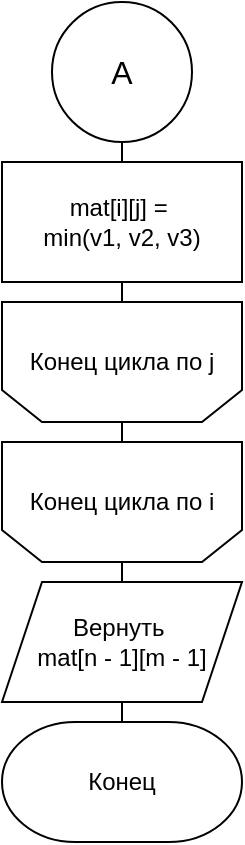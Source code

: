 <mxfile version="24.2.5" type="device" pages="5">
  <diagram id="QRoIw7g3h9IyJaekM4LS" name="lev_mat_2">
    <mxGraphModel dx="941" dy="644" grid="1" gridSize="10" guides="1" tooltips="1" connect="1" arrows="1" fold="1" page="1" pageScale="1" pageWidth="827" pageHeight="1169" math="0" shadow="0">
      <root>
        <mxCell id="0" />
        <mxCell id="1" parent="0" />
        <mxCell id="rSVUBwKxklWEqwb9KUpL-1" style="edgeStyle=orthogonalEdgeStyle;rounded=0;orthogonalLoop=1;jettySize=auto;html=1;exitX=0.5;exitY=1;exitDx=0;exitDy=0;entryX=0.5;entryY=0;entryDx=0;entryDy=0;endArrow=none;endFill=0;" parent="1" source="rSVUBwKxklWEqwb9KUpL-2" target="rSVUBwKxklWEqwb9KUpL-4" edge="1">
          <mxGeometry relative="1" as="geometry" />
        </mxCell>
        <mxCell id="rSVUBwKxklWEqwb9KUpL-2" value="mat[i][j] =&amp;nbsp;&lt;div&gt;min(v1, v2, v3)&lt;/div&gt;" style="rounded=0;whiteSpace=wrap;html=1;fontFamily=Helvetica;" parent="1" vertex="1">
          <mxGeometry x="340" y="120" width="120" height="60" as="geometry" />
        </mxCell>
        <mxCell id="rSVUBwKxklWEqwb9KUpL-4" value="Конец цикла по j" style="shape=loopLimit;whiteSpace=wrap;html=1;flipV=1;" parent="1" vertex="1">
          <mxGeometry x="340" y="190" width="120" height="60" as="geometry" />
        </mxCell>
        <mxCell id="rSVUBwKxklWEqwb9KUpL-5" value="Конец цикла по i" style="shape=loopLimit;whiteSpace=wrap;html=1;flipV=1;" parent="1" vertex="1">
          <mxGeometry x="340" y="260" width="120" height="60" as="geometry" />
        </mxCell>
        <mxCell id="rSVUBwKxklWEqwb9KUpL-6" value="Конец" style="strokeWidth=1;html=1;shape=mxgraph.flowchart.terminator;whiteSpace=wrap;fontFamily=Helvetica;" parent="1" vertex="1">
          <mxGeometry x="340" y="400" width="120" height="60" as="geometry" />
        </mxCell>
        <mxCell id="rSVUBwKxklWEqwb9KUpL-7" value="" style="endArrow=none;html=1;rounded=0;entryX=0.5;entryY=0;entryDx=0;entryDy=0;entryPerimeter=0;exitX=0.5;exitY=1;exitDx=0;exitDy=0;" parent="1" target="rSVUBwKxklWEqwb9KUpL-6" edge="1">
          <mxGeometry width="50" height="50" relative="1" as="geometry">
            <mxPoint x="400" y="390" as="sourcePoint" />
            <mxPoint x="430" y="340" as="targetPoint" />
          </mxGeometry>
        </mxCell>
        <mxCell id="rSVUBwKxklWEqwb9KUpL-8" value="" style="endArrow=none;html=1;rounded=0;entryX=0.5;entryY=0;entryDx=0;entryDy=0;exitX=0.5;exitY=1;exitDx=0;exitDy=0;" parent="1" source="rSVUBwKxklWEqwb9KUpL-5" edge="1">
          <mxGeometry width="50" height="50" relative="1" as="geometry">
            <mxPoint x="420" y="410" as="sourcePoint" />
            <mxPoint x="400" y="330" as="targetPoint" />
          </mxGeometry>
        </mxCell>
        <mxCell id="rSVUBwKxklWEqwb9KUpL-9" value="" style="endArrow=none;html=1;rounded=0;exitX=0.5;exitY=1;exitDx=0;exitDy=0;" parent="1" source="rSVUBwKxklWEqwb9KUpL-4" edge="1">
          <mxGeometry width="50" height="50" relative="1" as="geometry">
            <mxPoint x="430" y="420" as="sourcePoint" />
            <mxPoint x="400" y="260" as="targetPoint" />
          </mxGeometry>
        </mxCell>
        <mxCell id="rSVUBwKxklWEqwb9KUpL-10" style="edgeStyle=orthogonalEdgeStyle;rounded=0;orthogonalLoop=1;jettySize=auto;html=1;endArrow=none;endFill=0;entryX=0.5;entryY=0;entryDx=0;entryDy=0;exitX=0.5;exitY=1;exitDx=0;exitDy=0;exitPerimeter=0;" parent="1" source="2GzlWHMAx0ZgdCIzF5-T-2" target="rSVUBwKxklWEqwb9KUpL-2" edge="1">
          <mxGeometry relative="1" as="geometry">
            <mxPoint x="400" y="110" as="sourcePoint" />
            <mxPoint x="480" y="180" as="targetPoint" />
          </mxGeometry>
        </mxCell>
        <mxCell id="2GzlWHMAx0ZgdCIzF5-T-2" value="&lt;font style=&quot;font-size: 16px;&quot;&gt;A&lt;/font&gt;" style="strokeWidth=1;html=1;shape=mxgraph.flowchart.start_2;whiteSpace=wrap;rounded=0;strokeColor=default;fontSize=12;" parent="1" vertex="1">
          <mxGeometry x="365" y="40" width="70" height="70" as="geometry" />
        </mxCell>
        <mxCell id="-Nh9MSrPlA0SNeZO9ms1-1" value="Вернуть&amp;nbsp;&lt;div&gt;mat[n - 1][m - 1]&lt;/div&gt;" style="shape=parallelogram;perimeter=parallelogramPerimeter;whiteSpace=wrap;html=1;fixedSize=1;" vertex="1" parent="1">
          <mxGeometry x="340" y="330" width="120" height="60" as="geometry" />
        </mxCell>
      </root>
    </mxGraphModel>
  </diagram>
  <diagram id="kuUxdHxK9H8y5JaRu_0F" name="lev_mat_1">
    <mxGraphModel dx="941" dy="644" grid="1" gridSize="10" guides="1" tooltips="1" connect="1" arrows="1" fold="1" page="1" pageScale="1" pageWidth="827" pageHeight="1169" math="0" shadow="0">
      <root>
        <mxCell id="0" />
        <mxCell id="1" parent="0" />
        <mxCell id="LUrhwfcXZr054F136s9T-1" value="Начало" style="strokeWidth=1;html=1;shape=mxgraph.flowchart.terminator;whiteSpace=wrap;fontFamily=Helvetica;" parent="1" vertex="1">
          <mxGeometry x="340" y="60" width="120" height="60" as="geometry" />
        </mxCell>
        <mxCell id="LUrhwfcXZr054F136s9T-2" style="edgeStyle=orthogonalEdgeStyle;rounded=0;orthogonalLoop=1;jettySize=auto;html=1;exitX=0;exitY=0.5;exitDx=0;exitDy=0;exitPerimeter=0;endArrow=none;endFill=0;dashed=1;fontFamily=Helvetica;entryX=1;entryY=0.5;entryDx=0;entryDy=0;entryPerimeter=0;" parent="1" source="LUrhwfcXZr054F136s9T-3" target="LUrhwfcXZr054F136s9T-1" edge="1">
          <mxGeometry relative="1" as="geometry">
            <mxPoint x="476" y="80" as="sourcePoint" />
          </mxGeometry>
        </mxCell>
        <mxCell id="LUrhwfcXZr054F136s9T-3" value="Алгоритм нахождения&amp;nbsp;&lt;div&gt;расстояния Левеншейна,&lt;div&gt;через матрицу&lt;/div&gt;&lt;div&gt;lev_mat&lt;/div&gt;&lt;div&gt;&lt;div&gt;&lt;span style=&quot;background-color: rgb(255, 255, 255); white-space-collapse: preserve;&quot;&gt;Вход: &lt;/span&gt;&lt;span style=&quot;background-color: rgb(255, 255, 255); white-space-collapse: preserve;&quot;&gt;s1, s2 - строки&lt;/span&gt;&lt;/div&gt;&lt;div&gt;&lt;span style=&quot;background-color: rgb(255, 255, 255); white-space-collapse: preserve;&quot;&gt;Выход: &lt;/span&gt;&lt;/div&gt;&lt;div&gt;&lt;span style=&quot;background-color: rgb(255, 255, 255); white-space-collapse: preserve;&quot;&gt;расстояние Левенштейна&lt;/span&gt;&lt;/div&gt;&lt;/div&gt;&lt;/div&gt;" style="strokeWidth=1;html=1;shape=mxgraph.flowchart.annotation_1;align=left;pointerEvents=1;fontFamily=Helvetica;" parent="1" vertex="1">
          <mxGeometry x="505" y="10" width="50" height="160" as="geometry" />
        </mxCell>
        <mxCell id="0SJaddF27IoVOfnClc8l-8" value="Создать матрицу mat размером&amp;nbsp;&lt;div&gt;(n + 1) x (m + 1)&lt;/div&gt;" style="rounded=0;whiteSpace=wrap;html=1;fontFamily=Helvetica;" parent="1" vertex="1">
          <mxGeometry x="340" y="200" width="120" height="60" as="geometry" />
        </mxCell>
        <mxCell id="0SJaddF27IoVOfnClc8l-9" value="n = длина(s1)&lt;div&gt;m = длина(s2)&lt;/div&gt;" style="rounded=0;whiteSpace=wrap;html=1;fontFamily=Helvetica;" parent="1" vertex="1">
          <mxGeometry x="340" y="130" width="120" height="60" as="geometry" />
        </mxCell>
        <mxCell id="0SJaddF27IoVOfnClc8l-11" value="&lt;font style=&quot;font-size: 12px;&quot;&gt;Цикл i от 1 до n&lt;br&gt;с шагом 1&lt;br&gt;&lt;/font&gt;" style="shape=loopLimit;whiteSpace=wrap;html=1;" parent="1" vertex="1">
          <mxGeometry x="340" y="480" width="120" height="60" as="geometry" />
        </mxCell>
        <mxCell id="0SJaddF27IoVOfnClc8l-12" value="&lt;font style=&quot;font-size: 12px;&quot;&gt;Цикл j от 1 до m + 1&lt;br&gt;с шагом 1&lt;br&gt;&lt;/font&gt;" style="shape=loopLimit;whiteSpace=wrap;html=1;" parent="1" vertex="1">
          <mxGeometry x="340" y="620" width="120" height="60" as="geometry" />
        </mxCell>
        <mxCell id="Kt2glTVmx-p4yWChQ7fD-2" style="edgeStyle=orthogonalEdgeStyle;rounded=0;orthogonalLoop=1;jettySize=auto;html=1;exitX=0.5;exitY=1;exitDx=0;exitDy=0;endArrow=none;endFill=0;" parent="1" source="hHTQ0bVosJKkvy9pjKGc-1" target="Kt2glTVmx-p4yWChQ7fD-1" edge="1">
          <mxGeometry relative="1" as="geometry">
            <Array as="points">
              <mxPoint x="530" y="820" />
              <mxPoint x="400" y="820" />
            </Array>
          </mxGeometry>
        </mxCell>
        <mxCell id="hHTQ0bVosJKkvy9pjKGc-1" value="flag = 0" style="rounded=0;whiteSpace=wrap;html=1;fontFamily=Helvetica;" parent="1" vertex="1">
          <mxGeometry x="470" y="740" width="120" height="60" as="geometry" />
        </mxCell>
        <mxCell id="hHTQ0bVosJKkvy9pjKGc-2" style="edgeStyle=orthogonalEdgeStyle;rounded=0;orthogonalLoop=1;jettySize=auto;html=1;exitX=1;exitY=0.5;exitDx=0;exitDy=0;entryX=0.5;entryY=0;entryDx=0;entryDy=0;endArrow=none;endFill=0;" parent="1" source="hHTQ0bVosJKkvy9pjKGc-4" target="hHTQ0bVosJKkvy9pjKGc-1" edge="1">
          <mxGeometry relative="1" as="geometry">
            <Array as="points">
              <mxPoint x="530" y="720" />
            </Array>
          </mxGeometry>
        </mxCell>
        <mxCell id="hHTQ0bVosJKkvy9pjKGc-3" style="edgeStyle=orthogonalEdgeStyle;rounded=0;orthogonalLoop=1;jettySize=auto;html=1;exitX=0;exitY=0.5;exitDx=0;exitDy=0;entryX=0.5;entryY=0;entryDx=0;entryDy=0;endArrow=none;endFill=0;" parent="1" source="hHTQ0bVosJKkvy9pjKGc-4" target="hHTQ0bVosJKkvy9pjKGc-6" edge="1">
          <mxGeometry relative="1" as="geometry">
            <Array as="points">
              <mxPoint x="270" y="720" />
            </Array>
          </mxGeometry>
        </mxCell>
        <mxCell id="hHTQ0bVosJKkvy9pjKGc-4" value="s1[i - 1] == s2[j - 1]" style="rhombus;whiteSpace=wrap;html=1;fontFamily=Helvetica;" parent="1" vertex="1">
          <mxGeometry x="340" y="690" width="120" height="60" as="geometry" />
        </mxCell>
        <mxCell id="hHTQ0bVosJKkvy9pjKGc-5" style="edgeStyle=orthogonalEdgeStyle;rounded=0;orthogonalLoop=1;jettySize=auto;html=1;exitX=0.5;exitY=1;exitDx=0;exitDy=0;endArrow=none;endFill=0;entryX=0.5;entryY=0;entryDx=0;entryDy=0;" parent="1" source="hHTQ0bVosJKkvy9pjKGc-6" target="Kt2glTVmx-p4yWChQ7fD-1" edge="1">
          <mxGeometry relative="1" as="geometry">
            <mxPoint x="400" y="834.5" as="targetPoint" />
            <Array as="points">
              <mxPoint x="270" y="820" />
              <mxPoint x="400" y="820" />
            </Array>
          </mxGeometry>
        </mxCell>
        <mxCell id="hHTQ0bVosJKkvy9pjKGc-6" value="flag = 1" style="rounded=0;whiteSpace=wrap;html=1;fontFamily=Helvetica;" parent="1" vertex="1">
          <mxGeometry x="210" y="740" width="120" height="60" as="geometry" />
        </mxCell>
        <mxCell id="hHTQ0bVosJKkvy9pjKGc-7" value="да" style="text;html=1;align=center;verticalAlign=bottom;resizable=0;points=[];autosize=1;strokeColor=none;fillColor=none;fontFamily=Helvetica;" parent="1" vertex="1">
          <mxGeometry x="490" y="690" width="40" height="30" as="geometry" />
        </mxCell>
        <mxCell id="Kt2glTVmx-p4yWChQ7fD-1" value="v1 = mat[i][j - 1] + 1" style="rounded=0;whiteSpace=wrap;html=1;fontFamily=Helvetica;" parent="1" vertex="1">
          <mxGeometry x="340" y="840" width="120" height="60" as="geometry" />
        </mxCell>
        <mxCell id="Kt2glTVmx-p4yWChQ7fD-3" value="v2 = mat[i - 1][j] + 1" style="rounded=0;whiteSpace=wrap;html=1;fontFamily=Helvetica;" parent="1" vertex="1">
          <mxGeometry x="340" y="910" width="120" height="60" as="geometry" />
        </mxCell>
        <mxCell id="xAVgpLGyqejZB9YDF7rj-2" style="edgeStyle=orthogonalEdgeStyle;rounded=0;orthogonalLoop=1;jettySize=auto;html=1;exitX=0.5;exitY=1;exitDx=0;exitDy=0;endArrow=none;endFill=0;" parent="1" source="Kt2glTVmx-p4yWChQ7fD-4" target="xAVgpLGyqejZB9YDF7rj-1" edge="1">
          <mxGeometry relative="1" as="geometry" />
        </mxCell>
        <mxCell id="Kt2glTVmx-p4yWChQ7fD-4" value="v3 = mat[i - 1][j - 1] + flag" style="rounded=0;whiteSpace=wrap;html=1;fontFamily=Helvetica;" parent="1" vertex="1">
          <mxGeometry x="340" y="980" width="120" height="60" as="geometry" />
        </mxCell>
        <mxCell id="0zT8S2GXXxu73186tNWe-9" style="edgeStyle=orthogonalEdgeStyle;rounded=0;orthogonalLoop=1;jettySize=auto;html=1;endArrow=none;endFill=0;entryX=0.5;entryY=0;entryDx=0;entryDy=0;exitX=0.5;exitY=1;exitDx=0;exitDy=0;" parent="1" source="Kt2glTVmx-p4yWChQ7fD-3" target="Kt2glTVmx-p4yWChQ7fD-4" edge="1">
          <mxGeometry relative="1" as="geometry">
            <mxPoint x="410" y="1050" as="sourcePoint" />
            <mxPoint x="410" y="1060" as="targetPoint" />
          </mxGeometry>
        </mxCell>
        <mxCell id="0zT8S2GXXxu73186tNWe-10" style="edgeStyle=orthogonalEdgeStyle;rounded=0;orthogonalLoop=1;jettySize=auto;html=1;endArrow=none;endFill=0;entryX=0.5;entryY=0;entryDx=0;entryDy=0;" parent="1" target="Kt2glTVmx-p4yWChQ7fD-3" edge="1">
          <mxGeometry relative="1" as="geometry">
            <mxPoint x="400" y="900" as="sourcePoint" />
            <mxPoint x="410" y="990" as="targetPoint" />
          </mxGeometry>
        </mxCell>
        <mxCell id="0zT8S2GXXxu73186tNWe-12" value="" style="endArrow=none;html=1;rounded=0;entryX=0.5;entryY=1;entryDx=0;entryDy=0;" parent="1" source="hHTQ0bVosJKkvy9pjKGc-4" target="0SJaddF27IoVOfnClc8l-12" edge="1">
          <mxGeometry width="50" height="50" relative="1" as="geometry">
            <mxPoint x="380" y="800" as="sourcePoint" />
            <mxPoint x="430" y="750" as="targetPoint" />
          </mxGeometry>
        </mxCell>
        <mxCell id="0zT8S2GXXxu73186tNWe-13" value="" style="endArrow=none;html=1;rounded=0;exitX=0.5;exitY=0;exitDx=0;exitDy=0;entryX=0.5;entryY=1;entryDx=0;entryDy=0;" parent="1" source="0SJaddF27IoVOfnClc8l-8" target="0SJaddF27IoVOfnClc8l-9" edge="1">
          <mxGeometry width="50" height="50" relative="1" as="geometry">
            <mxPoint x="370" y="410" as="sourcePoint" />
            <mxPoint x="400" y="260" as="targetPoint" />
          </mxGeometry>
        </mxCell>
        <mxCell id="0zT8S2GXXxu73186tNWe-14" value="" style="endArrow=none;html=1;rounded=0;entryX=0.5;entryY=1;entryDx=0;entryDy=0;exitX=0.5;exitY=0;exitDx=0;exitDy=0;" parent="1" source="0SJaddF27IoVOfnClc8l-11" target="0zT8S2GXXxu73186tNWe-17" edge="1">
          <mxGeometry width="50" height="50" relative="1" as="geometry">
            <mxPoint x="380" y="560" as="sourcePoint" />
            <mxPoint x="400" y="510" as="targetPoint" />
          </mxGeometry>
        </mxCell>
        <mxCell id="0zT8S2GXXxu73186tNWe-15" value="" style="endArrow=none;html=1;rounded=0;exitX=0.5;exitY=0;exitDx=0;exitDy=0;entryX=0.5;entryY=1;entryDx=0;entryDy=0;" parent="1" source="0zT8S2GXXxu73186tNWe-19" target="0SJaddF27IoVOfnClc8l-11" edge="1">
          <mxGeometry width="50" height="50" relative="1" as="geometry">
            <mxPoint x="380" y="560" as="sourcePoint" />
            <mxPoint x="430" y="510" as="targetPoint" />
          </mxGeometry>
        </mxCell>
        <mxCell id="0zT8S2GXXxu73186tNWe-16" value="&lt;font style=&quot;font-size: 12px;&quot;&gt;Цикл i от 0 до m&lt;br&gt;с шагом 1&lt;br&gt;&lt;/font&gt;" style="shape=loopLimit;whiteSpace=wrap;html=1;" parent="1" vertex="1">
          <mxGeometry x="340" y="270" width="120" height="60" as="geometry" />
        </mxCell>
        <mxCell id="0zT8S2GXXxu73186tNWe-17" value="Конец цикла по i" style="shape=loopLimit;whiteSpace=wrap;html=1;flipV=1;" parent="1" vertex="1">
          <mxGeometry x="340" y="410" width="120" height="60" as="geometry" />
        </mxCell>
        <mxCell id="0zT8S2GXXxu73186tNWe-18" value="mat[0][i] = i" style="rounded=0;whiteSpace=wrap;html=1;fontFamily=Helvetica;" parent="1" vertex="1">
          <mxGeometry x="340" y="340" width="120" height="60" as="geometry" />
        </mxCell>
        <mxCell id="0zT8S2GXXxu73186tNWe-20" style="edgeStyle=orthogonalEdgeStyle;rounded=0;orthogonalLoop=1;jettySize=auto;html=1;exitX=0.5;exitY=1;exitDx=0;exitDy=0;entryX=0.5;entryY=0;entryDx=0;entryDy=0;endArrow=none;endFill=0;" parent="1" source="0zT8S2GXXxu73186tNWe-19" target="0SJaddF27IoVOfnClc8l-12" edge="1">
          <mxGeometry relative="1" as="geometry" />
        </mxCell>
        <mxCell id="0zT8S2GXXxu73186tNWe-19" value="mat[i][0] = i" style="rounded=0;whiteSpace=wrap;html=1;fontFamily=Helvetica;" parent="1" vertex="1">
          <mxGeometry x="340" y="550" width="120" height="60" as="geometry" />
        </mxCell>
        <mxCell id="xAVgpLGyqejZB9YDF7rj-1" value="&lt;font style=&quot;font-size: 16px;&quot;&gt;A&lt;/font&gt;" style="strokeWidth=1;html=1;shape=mxgraph.flowchart.start_2;whiteSpace=wrap;rounded=0;strokeColor=default;fontSize=12;" parent="1" vertex="1">
          <mxGeometry x="365" y="1050" width="70" height="70" as="geometry" />
        </mxCell>
        <mxCell id="xAVgpLGyqejZB9YDF7rj-3" value="" style="endArrow=none;html=1;rounded=0;entryX=0.5;entryY=1;entryDx=0;entryDy=0;exitX=0.5;exitY=0;exitDx=0;exitDy=0;" parent="1" source="0zT8S2GXXxu73186tNWe-16" target="0SJaddF27IoVOfnClc8l-8" edge="1">
          <mxGeometry width="50" height="50" relative="1" as="geometry">
            <mxPoint x="350" y="450" as="sourcePoint" />
            <mxPoint x="400" y="400" as="targetPoint" />
          </mxGeometry>
        </mxCell>
        <mxCell id="xAVgpLGyqejZB9YDF7rj-4" value="" style="endArrow=none;html=1;rounded=0;entryX=0.5;entryY=1;entryDx=0;entryDy=0;exitX=0.5;exitY=0;exitDx=0;exitDy=0;" parent="1" source="0zT8S2GXXxu73186tNWe-18" target="0zT8S2GXXxu73186tNWe-16" edge="1">
          <mxGeometry width="50" height="50" relative="1" as="geometry">
            <mxPoint x="350" y="450" as="sourcePoint" />
            <mxPoint x="400" y="400" as="targetPoint" />
          </mxGeometry>
        </mxCell>
        <mxCell id="xAVgpLGyqejZB9YDF7rj-5" value="" style="endArrow=none;html=1;rounded=0;exitX=0.5;exitY=0;exitDx=0;exitDy=0;" parent="1" source="0zT8S2GXXxu73186tNWe-17" edge="1">
          <mxGeometry width="50" height="50" relative="1" as="geometry">
            <mxPoint x="350" y="450" as="sourcePoint" />
            <mxPoint x="400" y="400" as="targetPoint" />
          </mxGeometry>
        </mxCell>
        <mxCell id="xAVgpLGyqejZB9YDF7rj-6" value="" style="endArrow=none;html=1;rounded=0;entryX=0.5;entryY=1;entryDx=0;entryDy=0;entryPerimeter=0;exitX=0.5;exitY=0;exitDx=0;exitDy=0;" parent="1" source="0SJaddF27IoVOfnClc8l-9" target="LUrhwfcXZr054F136s9T-1" edge="1">
          <mxGeometry width="50" height="50" relative="1" as="geometry">
            <mxPoint x="350" y="110" as="sourcePoint" />
            <mxPoint x="400" y="60" as="targetPoint" />
          </mxGeometry>
        </mxCell>
      </root>
    </mxGraphModel>
  </diagram>
  <diagram id="C5RBs43oDa-KdzZeNtuy" name="lev_recurs">
    <mxGraphModel dx="818" dy="560" grid="1" gridSize="10" guides="1" tooltips="1" connect="1" arrows="1" fold="1" page="1" pageScale="1" pageWidth="827" pageHeight="1169" math="0" shadow="0">
      <root>
        <mxCell id="WIyWlLk6GJQsqaUBKTNV-0" />
        <mxCell id="WIyWlLk6GJQsqaUBKTNV-1" parent="WIyWlLk6GJQsqaUBKTNV-0" />
        <mxCell id="skg57qXhUOmPGdZKqb4f-1" value="Начало" style="strokeWidth=1;html=1;shape=mxgraph.flowchart.terminator;whiteSpace=wrap;fontFamily=Helvetica;" parent="WIyWlLk6GJQsqaUBKTNV-1" vertex="1">
          <mxGeometry x="423" y="40" width="120" height="60" as="geometry" />
        </mxCell>
        <mxCell id="skg57qXhUOmPGdZKqb4f-4" style="edgeStyle=orthogonalEdgeStyle;rounded=0;orthogonalLoop=1;jettySize=auto;html=1;exitX=0;exitY=0.5;exitDx=0;exitDy=0;exitPerimeter=0;endArrow=none;endFill=0;dashed=1;fontFamily=Helvetica;" parent="WIyWlLk6GJQsqaUBKTNV-1" source="skg57qXhUOmPGdZKqb4f-5" target="skg57qXhUOmPGdZKqb4f-1" edge="1">
          <mxGeometry relative="1" as="geometry">
            <mxPoint x="563" y="65" as="sourcePoint" />
          </mxGeometry>
        </mxCell>
        <mxCell id="skg57qXhUOmPGdZKqb4f-5" value="Рекурсивный алгоритм&amp;nbsp;&lt;span style=&quot;background-color: initial;&quot;&gt;нахождения&amp;nbsp;&lt;/span&gt;&lt;div&gt;&lt;span style=&quot;background-color: initial;&quot;&gt;рассстояния Левенштейна&lt;/span&gt;&lt;div&gt;&lt;span style=&quot;background-color: rgb(255, 255, 255); white-space-collapse: preserve;&quot;&gt;lev_recurs&lt;/span&gt;&lt;/div&gt;&lt;div&gt;&lt;span style=&quot;background-color: rgb(255, 255, 255); white-space-collapse: preserve;&quot;&gt;Вход: &lt;/span&gt;&lt;span style=&quot;background-color: rgb(255, 255, 255); white-space-collapse: preserve;&quot;&gt;s1, s2 - строки&lt;/span&gt;&lt;/div&gt;&lt;div&gt;&lt;span style=&quot;background-color: rgb(255, 255, 255); white-space-collapse: preserve;&quot;&gt;i - длина строки s1&lt;/span&gt;&lt;/div&gt;&lt;div&gt;&lt;span style=&quot;white-space-collapse: preserve; background-color: rgb(255, 255, 255);&quot;&gt;j - длина строки s2&lt;/span&gt;&lt;span style=&quot;background-color: rgb(255, 255, 255); white-space-collapse: preserve;&quot;&gt;&lt;br&gt;&lt;/span&gt;&lt;/div&gt;&lt;div&gt;&lt;span style=&quot;background-color: rgb(255, 255, 255); white-space-collapse: preserve;&quot;&gt;Выход: &lt;/span&gt;&lt;span style=&quot;background-color: rgb(255, 255, 255); white-space-collapse: preserve;&quot;&gt;расстояние Левенштейна&lt;/span&gt;&lt;/div&gt;&lt;/div&gt;" style="strokeWidth=1;html=1;shape=mxgraph.flowchart.annotation_1;align=left;pointerEvents=1;fontFamily=Helvetica;" parent="WIyWlLk6GJQsqaUBKTNV-1" vertex="1">
          <mxGeometry x="573" y="20" width="50" height="100" as="geometry" />
        </mxCell>
        <mxCell id="skg57qXhUOmPGdZKqb4f-16" style="edgeStyle=orthogonalEdgeStyle;rounded=0;orthogonalLoop=1;jettySize=auto;html=1;exitX=0.5;exitY=1;exitDx=0;exitDy=0;entryX=0.5;entryY=0;entryDx=0;entryDy=0;endArrow=none;endFill=0;fontFamily=Helvetica;exitPerimeter=0;" parent="WIyWlLk6GJQsqaUBKTNV-1" source="skg57qXhUOmPGdZKqb4f-1" target="skg57qXhUOmPGdZKqb4f-10" edge="1">
          <mxGeometry relative="1" as="geometry">
            <mxPoint x="483" y="165" as="sourcePoint" />
          </mxGeometry>
        </mxCell>
        <mxCell id="skg57qXhUOmPGdZKqb4f-48" style="edgeStyle=orthogonalEdgeStyle;rounded=0;orthogonalLoop=1;jettySize=auto;html=1;exitX=0;exitY=0.5;exitDx=0;exitDy=0;entryX=0.5;entryY=0;entryDx=0;entryDy=0;endArrow=none;endFill=0;" parent="WIyWlLk6GJQsqaUBKTNV-1" source="skg57qXhUOmPGdZKqb4f-10" target="skg57qXhUOmPGdZKqb4f-20" edge="1">
          <mxGeometry relative="1" as="geometry" />
        </mxCell>
        <mxCell id="skg57qXhUOmPGdZKqb4f-50" style="edgeStyle=orthogonalEdgeStyle;rounded=0;orthogonalLoop=1;jettySize=auto;html=1;exitX=1;exitY=0.5;exitDx=0;exitDy=0;entryX=0.564;entryY=0.022;entryDx=0;entryDy=0;endArrow=none;endFill=0;entryPerimeter=0;" parent="WIyWlLk6GJQsqaUBKTNV-1" source="skg57qXhUOmPGdZKqb4f-10" target="7bpv92Uj8GDsqZd9CHeU-3" edge="1">
          <mxGeometry relative="1" as="geometry">
            <mxPoint x="616" y="180" as="targetPoint" />
            <Array as="points">
              <mxPoint x="618" y="150" />
            </Array>
          </mxGeometry>
        </mxCell>
        <mxCell id="skg57qXhUOmPGdZKqb4f-10" value="i == 0" style="rhombus;whiteSpace=wrap;html=1;fontFamily=Helvetica;" parent="WIyWlLk6GJQsqaUBKTNV-1" vertex="1">
          <mxGeometry x="423" y="120" width="120" height="60" as="geometry" />
        </mxCell>
        <mxCell id="skg57qXhUOmPGdZKqb4f-19" style="edgeStyle=orthogonalEdgeStyle;rounded=0;orthogonalLoop=1;jettySize=auto;html=1;exitX=1;exitY=0.5;exitDx=0;exitDy=0;entryX=0.5;entryY=0;entryDx=0;entryDy=0;endArrow=none;endFill=0;fontFamily=Helvetica;" parent="WIyWlLk6GJQsqaUBKTNV-1" source="skg57qXhUOmPGdZKqb4f-20" edge="1">
          <mxGeometry relative="1" as="geometry">
            <mxPoint x="410" y="225" as="sourcePoint" />
            <Array as="points">
              <mxPoint x="483" y="210" />
              <mxPoint x="483" y="240" />
            </Array>
            <mxPoint x="483" y="230" as="targetPoint" />
          </mxGeometry>
        </mxCell>
        <mxCell id="skg57qXhUOmPGdZKqb4f-49" style="edgeStyle=orthogonalEdgeStyle;rounded=0;orthogonalLoop=1;jettySize=auto;html=1;exitX=0;exitY=0.5;exitDx=0;exitDy=0;entryX=0.5;entryY=0;entryDx=0;entryDy=0;endArrow=none;endFill=0;" parent="WIyWlLk6GJQsqaUBKTNV-1" source="skg57qXhUOmPGdZKqb4f-20" target="skg57qXhUOmPGdZKqb4f-26" edge="1">
          <mxGeometry relative="1" as="geometry" />
        </mxCell>
        <mxCell id="skg57qXhUOmPGdZKqb4f-20" value="j == 0" style="rhombus;whiteSpace=wrap;html=1;fontFamily=Helvetica;" parent="WIyWlLk6GJQsqaUBKTNV-1" vertex="1">
          <mxGeometry x="290" y="180" width="120" height="60" as="geometry" />
        </mxCell>
        <mxCell id="skg57qXhUOmPGdZKqb4f-41" style="edgeStyle=orthogonalEdgeStyle;rounded=0;orthogonalLoop=1;jettySize=auto;html=1;exitX=0.5;exitY=1;exitDx=0;exitDy=0;entryX=0.5;entryY=0;entryDx=0;entryDy=0;endArrow=none;endFill=0;" parent="WIyWlLk6GJQsqaUBKTNV-1" edge="1">
          <mxGeometry relative="1" as="geometry">
            <mxPoint x="350" y="340" as="sourcePoint" />
            <mxPoint x="220" y="390" as="targetPoint" />
            <Array as="points">
              <mxPoint x="350" y="370" />
              <mxPoint x="220" y="370" />
            </Array>
          </mxGeometry>
        </mxCell>
        <mxCell id="skg57qXhUOmPGdZKqb4f-25" value="flag = 0" style="rounded=0;whiteSpace=wrap;html=1;fontFamily=Helvetica;" parent="WIyWlLk6GJQsqaUBKTNV-1" vertex="1">
          <mxGeometry x="290" y="290" width="120" height="60" as="geometry" />
        </mxCell>
        <mxCell id="skg57qXhUOmPGdZKqb4f-37" style="edgeStyle=orthogonalEdgeStyle;rounded=0;orthogonalLoop=1;jettySize=auto;html=1;exitX=1;exitY=0.5;exitDx=0;exitDy=0;entryX=0.5;entryY=0;entryDx=0;entryDy=0;endArrow=none;endFill=0;" parent="WIyWlLk6GJQsqaUBKTNV-1" source="skg57qXhUOmPGdZKqb4f-26" target="skg57qXhUOmPGdZKqb4f-25" edge="1">
          <mxGeometry relative="1" as="geometry">
            <Array as="points">
              <mxPoint x="350" y="270" />
            </Array>
          </mxGeometry>
        </mxCell>
        <mxCell id="skg57qXhUOmPGdZKqb4f-38" style="edgeStyle=orthogonalEdgeStyle;rounded=0;orthogonalLoop=1;jettySize=auto;html=1;exitX=0;exitY=0.5;exitDx=0;exitDy=0;entryX=0.5;entryY=0;entryDx=0;entryDy=0;endArrow=none;endFill=0;" parent="WIyWlLk6GJQsqaUBKTNV-1" source="skg57qXhUOmPGdZKqb4f-26" target="skg57qXhUOmPGdZKqb4f-36" edge="1">
          <mxGeometry relative="1" as="geometry">
            <Array as="points">
              <mxPoint x="90" y="270" />
            </Array>
          </mxGeometry>
        </mxCell>
        <mxCell id="skg57qXhUOmPGdZKqb4f-26" value="s1[i - 1] == s2[j - 1]" style="rhombus;whiteSpace=wrap;html=1;fontFamily=Helvetica;" parent="WIyWlLk6GJQsqaUBKTNV-1" vertex="1">
          <mxGeometry x="160" y="240" width="120" height="60" as="geometry" />
        </mxCell>
        <mxCell id="skg57qXhUOmPGdZKqb4f-34" value="да" style="text;html=1;align=center;verticalAlign=bottom;resizable=0;points=[];autosize=1;strokeColor=none;fillColor=none;fontFamily=Helvetica;" parent="WIyWlLk6GJQsqaUBKTNV-1" vertex="1">
          <mxGeometry x="440" y="180" width="40" height="30" as="geometry" />
        </mxCell>
        <mxCell id="skg57qXhUOmPGdZKqb4f-35" value="да" style="text;html=1;align=center;verticalAlign=bottom;resizable=0;points=[];autosize=1;strokeColor=none;fillColor=none;fontFamily=Helvetica;" parent="WIyWlLk6GJQsqaUBKTNV-1" vertex="1">
          <mxGeometry x="578" y="120" width="40" height="30" as="geometry" />
        </mxCell>
        <mxCell id="skg57qXhUOmPGdZKqb4f-40" style="edgeStyle=orthogonalEdgeStyle;rounded=0;orthogonalLoop=1;jettySize=auto;html=1;exitX=0.5;exitY=1;exitDx=0;exitDy=0;endArrow=none;endFill=0;entryX=0.5;entryY=0;entryDx=0;entryDy=0;" parent="WIyWlLk6GJQsqaUBKTNV-1" source="skg57qXhUOmPGdZKqb4f-36" target="skg57qXhUOmPGdZKqb4f-42" edge="1">
          <mxGeometry relative="1" as="geometry">
            <mxPoint x="220.034" y="375" as="targetPoint" />
            <Array as="points">
              <mxPoint x="90" y="370" />
              <mxPoint x="220" y="370" />
            </Array>
          </mxGeometry>
        </mxCell>
        <mxCell id="skg57qXhUOmPGdZKqb4f-36" value="flag = 1" style="rounded=0;whiteSpace=wrap;html=1;fontFamily=Helvetica;" parent="WIyWlLk6GJQsqaUBKTNV-1" vertex="1">
          <mxGeometry x="30" y="290" width="120" height="60" as="geometry" />
        </mxCell>
        <mxCell id="skg57qXhUOmPGdZKqb4f-45" style="edgeStyle=orthogonalEdgeStyle;rounded=0;orthogonalLoop=1;jettySize=auto;html=1;exitX=0.5;exitY=1;exitDx=0;exitDy=0;entryX=0.5;entryY=0;entryDx=0;entryDy=0;endArrow=none;endFill=0;" parent="WIyWlLk6GJQsqaUBKTNV-1" source="skg57qXhUOmPGdZKqb4f-42" target="skg57qXhUOmPGdZKqb4f-43" edge="1">
          <mxGeometry relative="1" as="geometry" />
        </mxCell>
        <mxCell id="skg57qXhUOmPGdZKqb4f-42" value="&lt;br&gt;&lt;span style=&quot;color: rgb(0, 0, 0); font-family: Helvetica; font-size: 12px; font-style: normal; font-variant-ligatures: normal; font-variant-caps: normal; font-weight: 400; letter-spacing: normal; orphans: 2; text-align: center; text-indent: 0px; text-transform: none; widows: 2; word-spacing: 0px; -webkit-text-stroke-width: 0px; white-space: normal; background-color: rgb(251, 251, 251); text-decoration-thickness: initial; text-decoration-style: initial; text-decoration-color: initial; display: inline !important; float: none;&quot;&gt;variants[0] =&amp;nbsp;&lt;/span&gt;&lt;div style=&quot;forced-color-adjust: none; color: rgb(0, 0, 0); font-family: Helvetica; font-size: 12px; font-style: normal; font-variant-ligatures: normal; font-variant-caps: normal; font-weight: 400; letter-spacing: normal; orphans: 2; text-align: center; text-indent: 0px; text-transform: none; widows: 2; word-spacing: 0px; -webkit-text-stroke-width: 0px; white-space: normal; background-color: rgb(251, 251, 251); text-decoration-thickness: initial; text-decoration-style: initial; text-decoration-color: initial;&quot;&gt;lev_recurs(s1, s2, i, j - 1) + 1&lt;/div&gt;&lt;div&gt;&lt;br/&gt;&lt;/div&gt;" style="shape=process;whiteSpace=wrap;html=1;backgroundOutline=1;" parent="WIyWlLk6GJQsqaUBKTNV-1" vertex="1">
          <mxGeometry x="160" y="380" width="120" height="60" as="geometry" />
        </mxCell>
        <mxCell id="skg57qXhUOmPGdZKqb4f-43" value="&lt;br&gt;&lt;span style=&quot;color: rgb(0, 0, 0); font-family: Helvetica; font-size: 12px; font-style: normal; font-variant-ligatures: normal; font-variant-caps: normal; font-weight: 400; letter-spacing: normal; orphans: 2; text-align: center; text-indent: 0px; text-transform: none; widows: 2; word-spacing: 0px; -webkit-text-stroke-width: 0px; white-space: normal; background-color: rgb(251, 251, 251); text-decoration-thickness: initial; text-decoration-style: initial; text-decoration-color: initial; display: inline !important; float: none;&quot;&gt;variants[1] =&amp;nbsp;&lt;/span&gt;&lt;div style=&quot;forced-color-adjust: none; color: rgb(0, 0, 0); font-family: Helvetica; font-size: 12px; font-style: normal; font-variant-ligatures: normal; font-variant-caps: normal; font-weight: 400; letter-spacing: normal; orphans: 2; text-align: center; text-indent: 0px; text-transform: none; widows: 2; word-spacing: 0px; -webkit-text-stroke-width: 0px; white-space: normal; background-color: rgb(251, 251, 251); text-decoration-thickness: initial; text-decoration-style: initial; text-decoration-color: initial;&quot;&gt;lev_recurs(s1, s2, i - 1, j ) + 1&lt;/div&gt;&lt;div&gt;&lt;br&gt;&lt;/div&gt;" style="shape=process;whiteSpace=wrap;html=1;backgroundOutline=1;" parent="WIyWlLk6GJQsqaUBKTNV-1" vertex="1">
          <mxGeometry x="160" y="450" width="120" height="60" as="geometry" />
        </mxCell>
        <mxCell id="skg57qXhUOmPGdZKqb4f-46" style="edgeStyle=orthogonalEdgeStyle;rounded=0;orthogonalLoop=1;jettySize=auto;html=1;exitX=0.5;exitY=0;exitDx=0;exitDy=0;entryX=0.5;entryY=1;entryDx=0;entryDy=0;endArrow=none;endFill=0;" parent="WIyWlLk6GJQsqaUBKTNV-1" source="skg57qXhUOmPGdZKqb4f-44" target="skg57qXhUOmPGdZKqb4f-43" edge="1">
          <mxGeometry relative="1" as="geometry" />
        </mxCell>
        <mxCell id="skg57qXhUOmPGdZKqb4f-44" value="&lt;br&gt;&lt;span style=&quot;color: rgb(0, 0, 0); font-family: Helvetica; font-size: 12px; font-style: normal; font-variant-ligatures: normal; font-variant-caps: normal; font-weight: 400; letter-spacing: normal; orphans: 2; text-align: center; text-indent: 0px; text-transform: none; widows: 2; word-spacing: 0px; -webkit-text-stroke-width: 0px; white-space: normal; background-color: rgb(251, 251, 251); text-decoration-thickness: initial; text-decoration-style: initial; text-decoration-color: initial; display: inline !important; float: none;&quot;&gt;variants[2] =&amp;nbsp;&lt;/span&gt;&lt;div style=&quot;forced-color-adjust: none; color: rgb(0, 0, 0); font-family: Helvetica; font-size: 12px; font-style: normal; font-variant-ligatures: normal; font-variant-caps: normal; font-weight: 400; letter-spacing: normal; orphans: 2; text-align: center; text-indent: 0px; text-transform: none; widows: 2; word-spacing: 0px; -webkit-text-stroke-width: 0px; white-space: normal; background-color: rgb(251, 251, 251); text-decoration-thickness: initial; text-decoration-style: initial; text-decoration-color: initial;&quot;&gt;lev_recurs(s1, s2, i - 1, j - 1) + flag&lt;/div&gt;&lt;div&gt;&lt;br&gt;&lt;/div&gt;" style="shape=process;whiteSpace=wrap;html=1;backgroundOutline=1;" parent="WIyWlLk6GJQsqaUBKTNV-1" vertex="1">
          <mxGeometry x="160" y="520" width="120" height="60" as="geometry" />
        </mxCell>
        <mxCell id="skg57qXhUOmPGdZKqb4f-52" value="Конец" style="strokeWidth=1;html=1;shape=mxgraph.flowchart.terminator;whiteSpace=wrap;fontFamily=Helvetica;" parent="WIyWlLk6GJQsqaUBKTNV-1" vertex="1">
          <mxGeometry x="423" y="710" width="120" height="60" as="geometry" />
        </mxCell>
        <mxCell id="skg57qXhUOmPGdZKqb4f-58" value="" style="endArrow=none;html=1;rounded=0;entryX=0.5;entryY=1;entryDx=0;entryDy=0;" parent="WIyWlLk6GJQsqaUBKTNV-1" edge="1">
          <mxGeometry width="50" height="50" relative="1" as="geometry">
            <mxPoint x="483" y="290" as="sourcePoint" />
            <mxPoint x="220" y="650" as="targetPoint" />
            <Array as="points">
              <mxPoint x="483" y="670" />
              <mxPoint x="220" y="670" />
            </Array>
          </mxGeometry>
        </mxCell>
        <mxCell id="skg57qXhUOmPGdZKqb4f-59" value="" style="endArrow=none;html=1;rounded=0;entryX=0.5;entryY=1;entryDx=0;entryDy=0;" parent="WIyWlLk6GJQsqaUBKTNV-1" edge="1">
          <mxGeometry width="50" height="50" relative="1" as="geometry">
            <mxPoint x="346" y="670" as="sourcePoint" />
            <mxPoint x="616" y="240" as="targetPoint" />
            <Array as="points">
              <mxPoint x="346" y="690" />
              <mxPoint x="620" y="690" />
            </Array>
          </mxGeometry>
        </mxCell>
        <mxCell id="skg57qXhUOmPGdZKqb4f-60" value="" style="endArrow=none;html=1;rounded=0;exitX=0.5;exitY=0;exitDx=0;exitDy=0;exitPerimeter=0;" parent="WIyWlLk6GJQsqaUBKTNV-1" source="skg57qXhUOmPGdZKqb4f-52" edge="1">
          <mxGeometry width="50" height="50" relative="1" as="geometry">
            <mxPoint x="456" y="610" as="sourcePoint" />
            <mxPoint x="483" y="690" as="targetPoint" />
          </mxGeometry>
        </mxCell>
        <mxCell id="K_ix7vNfs3G6SHuZeo-K-0" value="да" style="text;html=1;align=center;verticalAlign=bottom;resizable=0;points=[];autosize=1;strokeColor=none;fillColor=none;fontFamily=Helvetica;" parent="WIyWlLk6GJQsqaUBKTNV-1" vertex="1">
          <mxGeometry x="310" y="240" width="40" height="30" as="geometry" />
        </mxCell>
        <mxCell id="7bpv92Uj8GDsqZd9CHeU-1" style="edgeStyle=orthogonalEdgeStyle;rounded=0;orthogonalLoop=1;jettySize=auto;html=1;exitX=0.5;exitY=0;exitDx=0;exitDy=0;entryX=0.5;entryY=1;entryDx=0;entryDy=0;endArrow=none;endFill=0;" edge="1" parent="WIyWlLk6GJQsqaUBKTNV-1" source="7bpv92Uj8GDsqZd9CHeU-0" target="skg57qXhUOmPGdZKqb4f-44">
          <mxGeometry relative="1" as="geometry" />
        </mxCell>
        <mxCell id="7bpv92Uj8GDsqZd9CHeU-0" value="Вернуть min(variants)" style="shape=parallelogram;perimeter=parallelogramPerimeter;whiteSpace=wrap;html=1;fixedSize=1;" vertex="1" parent="WIyWlLk6GJQsqaUBKTNV-1">
          <mxGeometry x="160" y="590" width="120" height="60" as="geometry" />
        </mxCell>
        <mxCell id="7bpv92Uj8GDsqZd9CHeU-2" value="Вернуть i" style="shape=parallelogram;perimeter=parallelogramPerimeter;whiteSpace=wrap;html=1;fixedSize=1;" vertex="1" parent="WIyWlLk6GJQsqaUBKTNV-1">
          <mxGeometry x="423" y="230" width="120" height="60" as="geometry" />
        </mxCell>
        <mxCell id="7bpv92Uj8GDsqZd9CHeU-3" value="Вернуть j" style="shape=parallelogram;perimeter=parallelogramPerimeter;whiteSpace=wrap;html=1;fixedSize=1;" vertex="1" parent="WIyWlLk6GJQsqaUBKTNV-1">
          <mxGeometry x="550" y="180" width="120" height="60" as="geometry" />
        </mxCell>
      </root>
    </mxGraphModel>
  </diagram>
  <diagram id="X7o103H_5qquk2RGkn9y" name="lev_cache_matrix">
    <mxGraphModel dx="941" dy="644" grid="1" gridSize="10" guides="1" tooltips="1" connect="1" arrows="1" fold="1" page="1" pageScale="1" pageWidth="827" pageHeight="1169" math="0" shadow="0">
      <root>
        <mxCell id="0" />
        <mxCell id="1" parent="0" />
        <mxCell id="KEetJYw50Jhk6ItuxnSA-1" value="Начало" style="strokeWidth=1;html=1;shape=mxgraph.flowchart.terminator;whiteSpace=wrap;fontFamily=Helvetica;" parent="1" vertex="1">
          <mxGeometry x="490" y="60" width="120" height="60" as="geometry" />
        </mxCell>
        <mxCell id="KEetJYw50Jhk6ItuxnSA-2" style="edgeStyle=orthogonalEdgeStyle;rounded=0;orthogonalLoop=1;jettySize=auto;html=1;exitX=0;exitY=0.5;exitDx=0;exitDy=0;exitPerimeter=0;endArrow=none;endFill=0;dashed=1;fontFamily=Helvetica;entryX=1;entryY=0.5;entryDx=0;entryDy=0;entryPerimeter=0;" parent="1" source="KEetJYw50Jhk6ItuxnSA-3" target="KEetJYw50Jhk6ItuxnSA-1" edge="1">
          <mxGeometry relative="1" as="geometry">
            <mxPoint x="626" y="120" as="sourcePoint" />
          </mxGeometry>
        </mxCell>
        <mxCell id="KEetJYw50Jhk6ItuxnSA-3" value="Алгоритм нахождения&amp;nbsp;&lt;div&gt;расстояния Левеншейна,&lt;div&gt;рекурсивный с кешем&lt;/div&gt;&lt;div&gt;lev_cache_matrix&lt;/div&gt;&lt;div&gt;&lt;div&gt;&lt;span style=&quot;background-color: rgb(255, 255, 255); white-space-collapse: preserve;&quot;&gt;Вход: &lt;/span&gt;&lt;span style=&quot;background-color: rgb(255, 255, 255); white-space-collapse: preserve;&quot;&gt;s1, s2 - строки&lt;/span&gt;&lt;/div&gt;&lt;div&gt;&lt;span style=&quot;background-color: rgb(255, 255, 255); white-space-collapse: preserve;&quot;&gt;i - длина строки s1&lt;/span&gt;&lt;/div&gt;&lt;div&gt;&lt;span style=&quot;white-space-collapse: preserve; background-color: rgb(255, 255, 255);&quot;&gt;j - длина строки s2&lt;/span&gt;&lt;span style=&quot;background-color: rgb(255, 255, 255); white-space-collapse: preserve;&quot;&gt;&lt;br&gt;&lt;/span&gt;&lt;/div&gt;&lt;div&gt;&lt;span style=&quot;white-space-collapse: preserve; background-color: rgb(255, 255, 255);&quot;&gt;matrix - матрица размером &lt;/span&gt;&lt;/div&gt;&lt;div&gt;&lt;span style=&quot;white-space-collapse: preserve; background-color: rgb(255, 255, 255);&quot;&gt;(i + 1) x (j + 1) заполненная -1&lt;/span&gt;&lt;/div&gt;&lt;div&gt;&lt;span style=&quot;background-color: rgb(255, 255, 255); white-space-collapse: preserve;&quot;&gt;Выход: &lt;/span&gt;&lt;/div&gt;&lt;div&gt;&lt;span style=&quot;background-color: rgb(255, 255, 255); white-space-collapse: preserve;&quot;&gt;расстояние Левенштейна&lt;/span&gt;&lt;/div&gt;&lt;/div&gt;&lt;/div&gt;" style="strokeWidth=1;html=1;shape=mxgraph.flowchart.annotation_1;align=left;pointerEvents=1;fontFamily=Helvetica;" parent="1" vertex="1">
          <mxGeometry x="650" y="10" width="50" height="160" as="geometry" />
        </mxCell>
        <mxCell id="bG4yr_zVsZgfWAo_3jZV-3" style="edgeStyle=orthogonalEdgeStyle;rounded=0;orthogonalLoop=1;jettySize=auto;html=1;exitX=0.5;exitY=0;exitDx=0;exitDy=0;endArrow=none;endFill=0;" parent="1" source="bG4yr_zVsZgfWAo_3jZV-1" target="KEetJYw50Jhk6ItuxnSA-1" edge="1">
          <mxGeometry relative="1" as="geometry" />
        </mxCell>
        <mxCell id="bG4yr_zVsZgfWAo_3jZV-4" style="edgeStyle=orthogonalEdgeStyle;rounded=0;orthogonalLoop=1;jettySize=auto;html=1;exitX=1;exitY=0.5;exitDx=0;exitDy=0;entryX=0.5;entryY=0;entryDx=0;entryDy=0;endArrow=none;endFill=0;" parent="1" source="bG4yr_zVsZgfWAo_3jZV-1" edge="1">
          <mxGeometry relative="1" as="geometry">
            <mxPoint x="730" y="230" as="targetPoint" />
            <Array as="points">
              <mxPoint x="730" y="210" />
            </Array>
          </mxGeometry>
        </mxCell>
        <mxCell id="bG4yr_zVsZgfWAo_3jZV-18" style="edgeStyle=orthogonalEdgeStyle;rounded=0;orthogonalLoop=1;jettySize=auto;html=1;exitX=0;exitY=0.5;exitDx=0;exitDy=0;entryX=0.5;entryY=0;entryDx=0;entryDy=0;endArrow=none;endFill=0;" parent="1" source="bG4yr_zVsZgfWAo_3jZV-1" target="bG4yr_zVsZgfWAo_3jZV-6" edge="1">
          <mxGeometry relative="1" as="geometry" />
        </mxCell>
        <mxCell id="bG4yr_zVsZgfWAo_3jZV-1" value="matrix[i][j] != -1" style="rhombus;whiteSpace=wrap;html=1;fontFamily=Helvetica;" parent="1" vertex="1">
          <mxGeometry x="490" y="180" width="120" height="60" as="geometry" />
        </mxCell>
        <mxCell id="bG4yr_zVsZgfWAo_3jZV-5" style="edgeStyle=orthogonalEdgeStyle;rounded=0;orthogonalLoop=1;jettySize=auto;html=1;exitX=1;exitY=0.5;exitDx=0;exitDy=0;entryX=0.5;entryY=0;entryDx=0;entryDy=0;endArrow=none;endFill=0;" parent="1" source="bG4yr_zVsZgfWAo_3jZV-6" target="bG4yr_zVsZgfWAo_3jZV-7" edge="1">
          <mxGeometry relative="1" as="geometry" />
        </mxCell>
        <mxCell id="bG4yr_zVsZgfWAo_3jZV-19" style="edgeStyle=orthogonalEdgeStyle;rounded=0;orthogonalLoop=1;jettySize=auto;html=1;exitX=0;exitY=0.5;exitDx=0;exitDy=0;entryX=0.5;entryY=0;entryDx=0;entryDy=0;endArrow=none;endFill=0;" parent="1" source="bG4yr_zVsZgfWAo_3jZV-6" target="bG4yr_zVsZgfWAo_3jZV-13" edge="1">
          <mxGeometry relative="1" as="geometry" />
        </mxCell>
        <mxCell id="bG4yr_zVsZgfWAo_3jZV-6" value="i == 0" style="rhombus;whiteSpace=wrap;html=1;fontFamily=Helvetica;" parent="1" vertex="1">
          <mxGeometry x="380" y="230" width="120" height="60" as="geometry" />
        </mxCell>
        <mxCell id="bG4yr_zVsZgfWAo_3jZV-16" style="edgeStyle=orthogonalEdgeStyle;rounded=0;orthogonalLoop=1;jettySize=auto;html=1;exitX=0.5;exitY=1;exitDx=0;exitDy=0;entryX=0.5;entryY=0;entryDx=0;entryDy=0;endArrow=none;endFill=0;" parent="1" source="bG4yr_zVsZgfWAo_3jZV-7" edge="1">
          <mxGeometry relative="1" as="geometry">
            <mxPoint x="600" y="350" as="targetPoint" />
          </mxGeometry>
        </mxCell>
        <mxCell id="bG4yr_zVsZgfWAo_3jZV-7" value="matrix[i][j] = j" style="rounded=0;whiteSpace=wrap;html=1;fontFamily=Helvetica;" parent="1" vertex="1">
          <mxGeometry x="540" y="280" width="120" height="60" as="geometry" />
        </mxCell>
        <mxCell id="bG4yr_zVsZgfWAo_3jZV-12" style="edgeStyle=orthogonalEdgeStyle;rounded=0;orthogonalLoop=1;jettySize=auto;html=1;exitX=1;exitY=0.5;exitDx=0;exitDy=0;entryX=0.5;entryY=0;entryDx=0;entryDy=0;endArrow=none;endFill=0;" parent="1" source="bG4yr_zVsZgfWAo_3jZV-13" target="bG4yr_zVsZgfWAo_3jZV-14" edge="1">
          <mxGeometry relative="1" as="geometry" />
        </mxCell>
        <mxCell id="iqMZBUgF5pxnTQXXafgJ-8" style="edgeStyle=orthogonalEdgeStyle;rounded=0;orthogonalLoop=1;jettySize=auto;html=1;exitX=0;exitY=0.5;exitDx=0;exitDy=0;entryX=0.5;entryY=0;entryDx=0;entryDy=0;endArrow=none;endFill=0;" parent="1" source="bG4yr_zVsZgfWAo_3jZV-13" target="iqMZBUgF5pxnTQXXafgJ-4" edge="1">
          <mxGeometry relative="1" as="geometry" />
        </mxCell>
        <mxCell id="bG4yr_zVsZgfWAo_3jZV-13" value="j == 0" style="rhombus;whiteSpace=wrap;html=1;fontFamily=Helvetica;" parent="1" vertex="1">
          <mxGeometry x="270" y="290" width="120" height="60" as="geometry" />
        </mxCell>
        <mxCell id="bG4yr_zVsZgfWAo_3jZV-17" style="edgeStyle=orthogonalEdgeStyle;rounded=0;orthogonalLoop=1;jettySize=auto;html=1;exitX=0.5;exitY=1;exitDx=0;exitDy=0;entryX=0.5;entryY=0;entryDx=0;entryDy=0;endArrow=none;endFill=0;" parent="1" source="bG4yr_zVsZgfWAo_3jZV-14" edge="1">
          <mxGeometry relative="1" as="geometry">
            <mxPoint x="470" y="420" as="targetPoint" />
          </mxGeometry>
        </mxCell>
        <mxCell id="bG4yr_zVsZgfWAo_3jZV-14" value="matrix[i][j] = i" style="rounded=0;whiteSpace=wrap;html=1;fontFamily=Helvetica;" parent="1" vertex="1">
          <mxGeometry x="410" y="350" width="120" height="60" as="geometry" />
        </mxCell>
        <mxCell id="9DTGxbk2tniw2cVOJLJa-7" style="edgeStyle=orthogonalEdgeStyle;rounded=0;orthogonalLoop=1;jettySize=auto;html=1;exitX=0.5;exitY=1;exitDx=0;exitDy=0;entryX=0.5;entryY=0;entryDx=0;entryDy=0;endArrow=none;endFill=0;" parent="1" source="iqMZBUgF5pxnTQXXafgJ-1" target="9DTGxbk2tniw2cVOJLJa-2" edge="1">
          <mxGeometry relative="1" as="geometry">
            <Array as="points">
              <mxPoint x="340" y="500" />
              <mxPoint x="210" y="500" />
            </Array>
          </mxGeometry>
        </mxCell>
        <mxCell id="iqMZBUgF5pxnTQXXafgJ-1" value="flag = 0" style="rounded=0;whiteSpace=wrap;html=1;fontFamily=Helvetica;" parent="1" vertex="1">
          <mxGeometry x="280" y="420" width="120" height="60" as="geometry" />
        </mxCell>
        <mxCell id="iqMZBUgF5pxnTQXXafgJ-2" style="edgeStyle=orthogonalEdgeStyle;rounded=0;orthogonalLoop=1;jettySize=auto;html=1;exitX=1;exitY=0.5;exitDx=0;exitDy=0;entryX=0.5;entryY=0;entryDx=0;entryDy=0;endArrow=none;endFill=0;" parent="1" source="iqMZBUgF5pxnTQXXafgJ-4" target="iqMZBUgF5pxnTQXXafgJ-1" edge="1">
          <mxGeometry relative="1" as="geometry">
            <Array as="points">
              <mxPoint x="340" y="400" />
            </Array>
          </mxGeometry>
        </mxCell>
        <mxCell id="iqMZBUgF5pxnTQXXafgJ-3" style="edgeStyle=orthogonalEdgeStyle;rounded=0;orthogonalLoop=1;jettySize=auto;html=1;exitX=0;exitY=0.5;exitDx=0;exitDy=0;entryX=0.5;entryY=0;entryDx=0;entryDy=0;endArrow=none;endFill=0;" parent="1" source="iqMZBUgF5pxnTQXXafgJ-4" target="iqMZBUgF5pxnTQXXafgJ-6" edge="1">
          <mxGeometry relative="1" as="geometry">
            <Array as="points">
              <mxPoint x="80" y="400" />
            </Array>
          </mxGeometry>
        </mxCell>
        <mxCell id="iqMZBUgF5pxnTQXXafgJ-4" value="s1[i - 1] == s2[j - 1]" style="rhombus;whiteSpace=wrap;html=1;fontFamily=Helvetica;" parent="1" vertex="1">
          <mxGeometry x="150" y="370" width="120" height="60" as="geometry" />
        </mxCell>
        <mxCell id="iqMZBUgF5pxnTQXXafgJ-5" style="edgeStyle=orthogonalEdgeStyle;rounded=0;orthogonalLoop=1;jettySize=auto;html=1;exitX=0.5;exitY=1;exitDx=0;exitDy=0;endArrow=none;endFill=0;entryX=0.5;entryY=0;entryDx=0;entryDy=0;" parent="1" source="iqMZBUgF5pxnTQXXafgJ-6" target="9DTGxbk2tniw2cVOJLJa-2" edge="1">
          <mxGeometry relative="1" as="geometry">
            <mxPoint x="210" y="510" as="targetPoint" />
            <Array as="points">
              <mxPoint x="80" y="500" />
              <mxPoint x="210" y="500" />
            </Array>
          </mxGeometry>
        </mxCell>
        <mxCell id="iqMZBUgF5pxnTQXXafgJ-6" value="flag = 1" style="rounded=0;whiteSpace=wrap;html=1;fontFamily=Helvetica;" parent="1" vertex="1">
          <mxGeometry x="20" y="420" width="120" height="60" as="geometry" />
        </mxCell>
        <mxCell id="9DTGxbk2tniw2cVOJLJa-1" style="edgeStyle=orthogonalEdgeStyle;rounded=0;orthogonalLoop=1;jettySize=auto;html=1;exitX=0.5;exitY=1;exitDx=0;exitDy=0;entryX=0.5;entryY=0;entryDx=0;entryDy=0;endArrow=none;endFill=0;" parent="1" source="9DTGxbk2tniw2cVOJLJa-2" target="9DTGxbk2tniw2cVOJLJa-3" edge="1">
          <mxGeometry relative="1" as="geometry" />
        </mxCell>
        <mxCell id="9DTGxbk2tniw2cVOJLJa-2" value="&lt;br&gt;&lt;span style=&quot;color: rgb(0, 0, 0); font-family: Helvetica; font-size: 12px; font-style: normal; font-variant-ligatures: normal; font-variant-caps: normal; font-weight: 400; letter-spacing: normal; orphans: 2; text-align: center; text-indent: 0px; text-transform: none; widows: 2; word-spacing: 0px; -webkit-text-stroke-width: 0px; white-space: normal; background-color: rgb(251, 251, 251); text-decoration-thickness: initial; text-decoration-style: initial; text-decoration-color: initial; display: inline !important; float: none;&quot;&gt;variants[0] =&amp;nbsp;&lt;br&gt;&lt;/span&gt;&lt;div style=&quot;forced-color-adjust: none; color: rgb(0, 0, 0); font-family: Helvetica; font-size: 12px; font-style: normal; font-variant-ligatures: normal; font-variant-caps: normal; font-weight: 400; letter-spacing: normal; orphans: 2; text-align: center; text-indent: 0px; text-transform: none; widows: 2; word-spacing: 0px; -webkit-text-stroke-width: 0px; white-space: normal; background-color: rgb(251, 251, 251); text-decoration-thickness: initial; text-decoration-style: initial; text-decoration-color: initial;&quot;&gt;&lt;span style=&quot;text-align: left; text-wrap: nowrap; background-color: initial;&quot;&gt;lev_cache_matrix&lt;/span&gt;&lt;/div&gt;&lt;div style=&quot;forced-color-adjust: none; color: rgb(0, 0, 0); font-family: Helvetica; font-size: 12px; font-style: normal; font-variant-ligatures: normal; font-variant-caps: normal; font-weight: 400; letter-spacing: normal; orphans: 2; text-align: center; text-indent: 0px; text-transform: none; widows: 2; word-spacing: 0px; -webkit-text-stroke-width: 0px; white-space: normal; background-color: rgb(251, 251, 251); text-decoration-thickness: initial; text-decoration-style: initial; text-decoration-color: initial;&quot;&gt;(s1, s2, i, j - 1, matrix) + 1&lt;/div&gt;&lt;div&gt;&lt;br&gt;&lt;/div&gt;" style="shape=process;whiteSpace=wrap;html=1;backgroundOutline=1;" parent="1" vertex="1">
          <mxGeometry x="150" y="520" width="120" height="60" as="geometry" />
        </mxCell>
        <mxCell id="9DTGxbk2tniw2cVOJLJa-3" value="&lt;div&gt;&lt;br&gt;variants[1] =&amp;nbsp;&lt;br&gt;&lt;div&gt;&lt;span style=&quot;text-align: left; text-wrap: nowrap; background-color: initial;&quot;&gt;lev_cache_matrix&lt;/span&gt;&lt;/div&gt;&lt;div&gt;(s1, s2, i - 1, j, matrix) + 1&lt;/div&gt;&lt;div&gt;&lt;br&gt;&lt;/div&gt;&lt;/div&gt;" style="shape=process;whiteSpace=wrap;html=1;backgroundOutline=1;" parent="1" vertex="1">
          <mxGeometry x="150" y="590" width="120" height="60" as="geometry" />
        </mxCell>
        <mxCell id="9DTGxbk2tniw2cVOJLJa-4" style="edgeStyle=orthogonalEdgeStyle;rounded=0;orthogonalLoop=1;jettySize=auto;html=1;exitX=0.5;exitY=0;exitDx=0;exitDy=0;entryX=0.5;entryY=1;entryDx=0;entryDy=0;endArrow=none;endFill=0;" parent="1" source="9DTGxbk2tniw2cVOJLJa-5" target="9DTGxbk2tniw2cVOJLJa-3" edge="1">
          <mxGeometry relative="1" as="geometry" />
        </mxCell>
        <mxCell id="9DTGxbk2tniw2cVOJLJa-5" value="&lt;div&gt;&lt;br&gt;variants[2] =&amp;nbsp;&lt;br&gt;&lt;div&gt;&lt;span style=&quot;text-align: left; text-wrap: nowrap; background-color: initial;&quot;&gt;lev_cache_matrix&lt;/span&gt;&lt;/div&gt;&lt;div&gt;(s1, s2, i - 1, j - 1, matrix) + flag&lt;/div&gt;&lt;div&gt;&lt;br&gt;&lt;/div&gt;&lt;/div&gt;" style="shape=process;whiteSpace=wrap;html=1;backgroundOutline=1;" parent="1" vertex="1">
          <mxGeometry x="150" y="660" width="120" height="60" as="geometry" />
        </mxCell>
        <mxCell id="9DTGxbk2tniw2cVOJLJa-8" value="" style="endArrow=none;html=1;rounded=0;entryX=0.5;entryY=1;entryDx=0;entryDy=0;" parent="1" edge="1">
          <mxGeometry width="50" height="50" relative="1" as="geometry">
            <mxPoint x="470" y="900" as="sourcePoint" />
            <mxPoint x="730" y="290" as="targetPoint" />
            <Array as="points">
              <mxPoint x="470" y="920" />
              <mxPoint x="730" y="920" />
            </Array>
          </mxGeometry>
        </mxCell>
        <mxCell id="9Fb7vZ5bjKQwSWb8XZLS-4" style="edgeStyle=orthogonalEdgeStyle;rounded=0;orthogonalLoop=1;jettySize=auto;html=1;exitX=0.5;exitY=0;exitDx=0;exitDy=0;exitPerimeter=0;endArrow=none;endFill=0;" parent="1" source="9Fb7vZ5bjKQwSWb8XZLS-1" edge="1">
          <mxGeometry relative="1" as="geometry">
            <mxPoint x="600" y="920" as="targetPoint" />
          </mxGeometry>
        </mxCell>
        <mxCell id="9Fb7vZ5bjKQwSWb8XZLS-1" value="Конец" style="strokeWidth=1;html=1;shape=mxgraph.flowchart.terminator;whiteSpace=wrap;fontFamily=Helvetica;" parent="1" vertex="1">
          <mxGeometry x="540" y="940" width="120" height="60" as="geometry" />
        </mxCell>
        <mxCell id="9Fb7vZ5bjKQwSWb8XZLS-3" value="" style="endArrow=none;html=1;rounded=0;entryX=0.5;entryY=1;entryDx=0;entryDy=0;" parent="1" edge="1">
          <mxGeometry width="50" height="50" relative="1" as="geometry">
            <mxPoint x="340" y="880" as="sourcePoint" />
            <mxPoint x="600" y="410" as="targetPoint" />
            <Array as="points">
              <mxPoint x="340" y="900" />
              <mxPoint x="600" y="900" />
            </Array>
          </mxGeometry>
        </mxCell>
        <mxCell id="45CjzExwQhgcONw02Xfz-5" style="edgeStyle=orthogonalEdgeStyle;rounded=0;orthogonalLoop=1;jettySize=auto;html=1;exitX=0.5;exitY=0;exitDx=0;exitDy=0;entryX=0.5;entryY=1;entryDx=0;entryDy=0;endArrow=none;endFill=0;" parent="1" source="45CjzExwQhgcONw02Xfz-1" target="9DTGxbk2tniw2cVOJLJa-5" edge="1">
          <mxGeometry relative="1" as="geometry" />
        </mxCell>
        <mxCell id="45CjzExwQhgcONw02Xfz-1" value="matrix[i][j] = min(variants)" style="rounded=0;whiteSpace=wrap;html=1;fontFamily=Helvetica;" parent="1" vertex="1">
          <mxGeometry x="150" y="730" width="120" height="60" as="geometry" />
        </mxCell>
        <mxCell id="45CjzExwQhgcONw02Xfz-3" value="" style="endArrow=none;html=1;rounded=0;entryX=0.5;entryY=1;entryDx=0;entryDy=0;exitX=0.5;exitY=1;exitDx=0;exitDy=0;" parent="1" edge="1">
          <mxGeometry width="50" height="50" relative="1" as="geometry">
            <mxPoint x="470" y="480" as="sourcePoint" />
            <mxPoint x="210" y="860" as="targetPoint" />
            <Array as="points">
              <mxPoint x="470" y="880" />
              <mxPoint x="210" y="880" />
            </Array>
          </mxGeometry>
        </mxCell>
        <mxCell id="45CjzExwQhgcONw02Xfz-4" style="edgeStyle=orthogonalEdgeStyle;rounded=0;orthogonalLoop=1;jettySize=auto;html=1;exitX=0.5;exitY=0;exitDx=0;exitDy=0;entryX=0.5;entryY=1;entryDx=0;entryDy=0;endArrow=none;endFill=0;" parent="1" target="45CjzExwQhgcONw02Xfz-1" edge="1">
          <mxGeometry relative="1" as="geometry">
            <mxPoint x="210" y="800" as="sourcePoint" />
          </mxGeometry>
        </mxCell>
        <mxCell id="Ha9OwFlQVsFV0VYZsFug-1" value="да" style="text;html=1;align=center;verticalAlign=bottom;resizable=0;points=[];autosize=1;strokeColor=none;fillColor=none;fontFamily=Helvetica;" parent="1" vertex="1">
          <mxGeometry x="690" y="180" width="40" height="30" as="geometry" />
        </mxCell>
        <mxCell id="Ha9OwFlQVsFV0VYZsFug-2" value="да" style="text;html=1;align=center;verticalAlign=bottom;resizable=0;points=[];autosize=1;strokeColor=none;fillColor=none;fontFamily=Helvetica;" parent="1" vertex="1">
          <mxGeometry x="560" y="230" width="40" height="30" as="geometry" />
        </mxCell>
        <mxCell id="Ha9OwFlQVsFV0VYZsFug-3" value="да" style="text;html=1;align=center;verticalAlign=bottom;resizable=0;points=[];autosize=1;strokeColor=none;fillColor=none;fontFamily=Helvetica;" parent="1" vertex="1">
          <mxGeometry x="430" y="290" width="40" height="30" as="geometry" />
        </mxCell>
        <mxCell id="Ha9OwFlQVsFV0VYZsFug-4" value="да" style="text;html=1;align=center;verticalAlign=bottom;resizable=0;points=[];autosize=1;strokeColor=none;fillColor=none;fontFamily=Helvetica;" parent="1" vertex="1">
          <mxGeometry x="300" y="370" width="40" height="30" as="geometry" />
        </mxCell>
        <mxCell id="sw9U0h5fApUUsbCIop1K-1" value="Вернуть i" style="shape=parallelogram;perimeter=parallelogramPerimeter;whiteSpace=wrap;html=1;fixedSize=1;" vertex="1" parent="1">
          <mxGeometry x="410" y="420" width="120" height="60" as="geometry" />
        </mxCell>
        <mxCell id="sw9U0h5fApUUsbCIop1K-2" value="Вернуть j" style="shape=parallelogram;perimeter=parallelogramPerimeter;whiteSpace=wrap;html=1;fixedSize=1;" vertex="1" parent="1">
          <mxGeometry x="540" y="350" width="120" height="60" as="geometry" />
        </mxCell>
        <mxCell id="sw9U0h5fApUUsbCIop1K-3" value="Вернуть&amp;nbsp;&lt;div&gt;matrix[i][j]&lt;/div&gt;" style="shape=parallelogram;perimeter=parallelogramPerimeter;whiteSpace=wrap;html=1;fixedSize=1;" vertex="1" parent="1">
          <mxGeometry x="670" y="230" width="120" height="60" as="geometry" />
        </mxCell>
        <mxCell id="sw9U0h5fApUUsbCIop1K-6" value="Вернуть&amp;nbsp;&lt;div&gt;matrix[i][j]&lt;/div&gt;" style="shape=parallelogram;perimeter=parallelogramPerimeter;whiteSpace=wrap;html=1;fixedSize=1;" vertex="1" parent="1">
          <mxGeometry x="150" y="800" width="120" height="60" as="geometry" />
        </mxCell>
      </root>
    </mxGraphModel>
  </diagram>
  <diagram id="v-uBzc5DMl0y19ZlsmSB" name="damerau_lev">
    <mxGraphModel dx="941" dy="644" grid="1" gridSize="10" guides="1" tooltips="1" connect="1" arrows="1" fold="1" page="1" pageScale="1" pageWidth="827" pageHeight="1169" math="0" shadow="0">
      <root>
        <mxCell id="0" />
        <mxCell id="1" parent="0" />
        <mxCell id="krjzD7hGOE2eZo0fZ_Fi-1" value="Начало" style="strokeWidth=1;html=1;shape=mxgraph.flowchart.terminator;whiteSpace=wrap;fontFamily=Helvetica;" parent="1" vertex="1">
          <mxGeometry x="490" y="70" width="120" height="60" as="geometry" />
        </mxCell>
        <mxCell id="krjzD7hGOE2eZo0fZ_Fi-2" style="edgeStyle=orthogonalEdgeStyle;rounded=0;orthogonalLoop=1;jettySize=auto;html=1;exitX=0;exitY=0.5;exitDx=0;exitDy=0;exitPerimeter=0;endArrow=none;endFill=0;dashed=1;fontFamily=Helvetica;entryX=1;entryY=0.5;entryDx=0;entryDy=0;entryPerimeter=0;" parent="1" source="krjzD7hGOE2eZo0fZ_Fi-3" target="krjzD7hGOE2eZo0fZ_Fi-1" edge="1">
          <mxGeometry relative="1" as="geometry">
            <mxPoint x="626" y="150" as="sourcePoint" />
          </mxGeometry>
        </mxCell>
        <mxCell id="krjzD7hGOE2eZo0fZ_Fi-3" value="Алгоритм нахождения&amp;nbsp;&lt;div&gt;расстояния&amp;nbsp;&lt;/div&gt;&lt;div&gt;Дамерау-Левеншейна&lt;/div&gt;&lt;div&gt;&lt;div&gt;&lt;span style=&quot;background-color: rgb(251, 251, 251);&quot;&gt;damerau_lev&lt;/span&gt;&lt;/div&gt;&lt;div&gt;&lt;span style=&quot;white-space-collapse: preserve; background-color: rgb(255, 255, 255);&quot;&gt;Вход: &lt;/span&gt;&lt;span style=&quot;white-space-collapse: preserve; background-color: rgb(255, 255, 255);&quot;&gt;s1, s2 - строки&lt;/span&gt;&lt;br&gt;&lt;/div&gt;&lt;div&gt;&lt;div&gt;&lt;span style=&quot;background-color: rgb(255, 255, 255); white-space-collapse: preserve;&quot;&gt;i - длина строки s1&lt;/span&gt;&lt;/div&gt;&lt;div&gt;&lt;span style=&quot;white-space-collapse: preserve; background-color: rgb(255, 255, 255);&quot;&gt;j - длина строки s2&lt;/span&gt;&lt;span style=&quot;background-color: rgb(255, 255, 255); white-space-collapse: preserve;&quot;&gt;&lt;br&gt;&lt;/span&gt;&lt;/div&gt;&lt;div&gt;&lt;span style=&quot;white-space-collapse: preserve; background-color: rgb(255, 255, 255);&quot;&gt;matrix - матрица размером &lt;/span&gt;&lt;/div&gt;&lt;div&gt;&lt;span style=&quot;white-space-collapse: preserve; background-color: rgb(255, 255, 255);&quot;&gt;(i + 1) x (j + 1) заполненная -1&lt;/span&gt;&lt;/div&gt;&lt;div&gt;&lt;span style=&quot;background-color: rgb(255, 255, 255); white-space-collapse: preserve;&quot;&gt;Выход: &lt;/span&gt;&lt;/div&gt;&lt;div&gt;&lt;span style=&quot;background-color: rgb(255, 255, 255); white-space-collapse: preserve;&quot;&gt;расстояние &lt;/span&gt;&lt;/div&gt;&lt;div&gt;&lt;span style=&quot;background-color: initial;&quot;&gt;Дамерау-Левеншейна&lt;/span&gt;&lt;/div&gt;&lt;/div&gt;&lt;/div&gt;" style="strokeWidth=1;html=1;shape=mxgraph.flowchart.annotation_1;align=left;pointerEvents=1;fontFamily=Helvetica;" parent="1" vertex="1">
          <mxGeometry x="650" y="10" width="50" height="180" as="geometry" />
        </mxCell>
        <mxCell id="krjzD7hGOE2eZo0fZ_Fi-4" style="edgeStyle=orthogonalEdgeStyle;rounded=0;orthogonalLoop=1;jettySize=auto;html=1;exitX=0.5;exitY=0;exitDx=0;exitDy=0;endArrow=none;endFill=0;" parent="1" source="7QnFZgcEFaSAlSeqCJ9R-3" target="krjzD7hGOE2eZo0fZ_Fi-1" edge="1">
          <mxGeometry relative="1" as="geometry">
            <mxPoint x="550" y="210" as="sourcePoint" />
          </mxGeometry>
        </mxCell>
        <mxCell id="7QnFZgcEFaSAlSeqCJ9R-1" style="edgeStyle=orthogonalEdgeStyle;rounded=0;orthogonalLoop=1;jettySize=auto;html=1;exitX=1;exitY=0.5;exitDx=0;exitDy=0;entryX=0.5;entryY=0;entryDx=0;entryDy=0;endArrow=none;endFill=0;" parent="1" source="7QnFZgcEFaSAlSeqCJ9R-3" edge="1">
          <mxGeometry relative="1" as="geometry">
            <mxPoint x="730" y="240" as="targetPoint" />
            <Array as="points">
              <mxPoint x="730" y="220" />
            </Array>
          </mxGeometry>
        </mxCell>
        <mxCell id="7QnFZgcEFaSAlSeqCJ9R-2" style="edgeStyle=orthogonalEdgeStyle;rounded=0;orthogonalLoop=1;jettySize=auto;html=1;exitX=0;exitY=0.5;exitDx=0;exitDy=0;entryX=0.5;entryY=0;entryDx=0;entryDy=0;endArrow=none;endFill=0;" parent="1" source="7QnFZgcEFaSAlSeqCJ9R-3" target="7QnFZgcEFaSAlSeqCJ9R-7" edge="1">
          <mxGeometry relative="1" as="geometry" />
        </mxCell>
        <mxCell id="7QnFZgcEFaSAlSeqCJ9R-3" value="matrix[i][j] != -1" style="rhombus;whiteSpace=wrap;html=1;fontFamily=Helvetica;" parent="1" vertex="1">
          <mxGeometry x="490" y="190" width="120" height="60" as="geometry" />
        </mxCell>
        <mxCell id="7QnFZgcEFaSAlSeqCJ9R-5" style="edgeStyle=orthogonalEdgeStyle;rounded=0;orthogonalLoop=1;jettySize=auto;html=1;exitX=1;exitY=0.5;exitDx=0;exitDy=0;entryX=0.5;entryY=0;entryDx=0;entryDy=0;endArrow=none;endFill=0;" parent="1" source="7QnFZgcEFaSAlSeqCJ9R-7" target="7QnFZgcEFaSAlSeqCJ9R-9" edge="1">
          <mxGeometry relative="1" as="geometry" />
        </mxCell>
        <mxCell id="7QnFZgcEFaSAlSeqCJ9R-6" style="edgeStyle=orthogonalEdgeStyle;rounded=0;orthogonalLoop=1;jettySize=auto;html=1;exitX=0;exitY=0.5;exitDx=0;exitDy=0;entryX=0.5;entryY=0;entryDx=0;entryDy=0;endArrow=none;endFill=0;" parent="1" source="7QnFZgcEFaSAlSeqCJ9R-7" target="7QnFZgcEFaSAlSeqCJ9R-13" edge="1">
          <mxGeometry relative="1" as="geometry" />
        </mxCell>
        <mxCell id="7QnFZgcEFaSAlSeqCJ9R-7" value="i == 0" style="rhombus;whiteSpace=wrap;html=1;fontFamily=Helvetica;" parent="1" vertex="1">
          <mxGeometry x="380" y="240" width="120" height="60" as="geometry" />
        </mxCell>
        <mxCell id="7QnFZgcEFaSAlSeqCJ9R-8" style="edgeStyle=orthogonalEdgeStyle;rounded=0;orthogonalLoop=1;jettySize=auto;html=1;exitX=0.5;exitY=1;exitDx=0;exitDy=0;entryX=0.5;entryY=0;entryDx=0;entryDy=0;endArrow=none;endFill=0;" parent="1" source="7QnFZgcEFaSAlSeqCJ9R-9" edge="1">
          <mxGeometry relative="1" as="geometry">
            <mxPoint x="600" y="360" as="targetPoint" />
          </mxGeometry>
        </mxCell>
        <mxCell id="7QnFZgcEFaSAlSeqCJ9R-9" value="matrix[i][j] = j" style="rounded=0;whiteSpace=wrap;html=1;fontFamily=Helvetica;" parent="1" vertex="1">
          <mxGeometry x="540" y="290" width="120" height="60" as="geometry" />
        </mxCell>
        <mxCell id="7QnFZgcEFaSAlSeqCJ9R-11" style="edgeStyle=orthogonalEdgeStyle;rounded=0;orthogonalLoop=1;jettySize=auto;html=1;exitX=1;exitY=0.5;exitDx=0;exitDy=0;entryX=0.5;entryY=0;entryDx=0;entryDy=0;endArrow=none;endFill=0;" parent="1" source="7QnFZgcEFaSAlSeqCJ9R-13" target="7QnFZgcEFaSAlSeqCJ9R-15" edge="1">
          <mxGeometry relative="1" as="geometry" />
        </mxCell>
        <mxCell id="7QnFZgcEFaSAlSeqCJ9R-12" style="edgeStyle=orthogonalEdgeStyle;rounded=0;orthogonalLoop=1;jettySize=auto;html=1;exitX=0;exitY=0.5;exitDx=0;exitDy=0;entryX=0.5;entryY=0;entryDx=0;entryDy=0;endArrow=none;endFill=0;" parent="1" source="7QnFZgcEFaSAlSeqCJ9R-13" target="7QnFZgcEFaSAlSeqCJ9R-21" edge="1">
          <mxGeometry relative="1" as="geometry" />
        </mxCell>
        <mxCell id="7QnFZgcEFaSAlSeqCJ9R-13" value="j == 0" style="rhombus;whiteSpace=wrap;html=1;fontFamily=Helvetica;" parent="1" vertex="1">
          <mxGeometry x="270" y="300" width="120" height="60" as="geometry" />
        </mxCell>
        <mxCell id="7QnFZgcEFaSAlSeqCJ9R-14" style="edgeStyle=orthogonalEdgeStyle;rounded=0;orthogonalLoop=1;jettySize=auto;html=1;exitX=0.5;exitY=1;exitDx=0;exitDy=0;entryX=0.5;entryY=0;entryDx=0;entryDy=0;endArrow=none;endFill=0;" parent="1" source="7QnFZgcEFaSAlSeqCJ9R-15" edge="1">
          <mxGeometry relative="1" as="geometry">
            <mxPoint x="470" y="430" as="targetPoint" />
          </mxGeometry>
        </mxCell>
        <mxCell id="7QnFZgcEFaSAlSeqCJ9R-15" value="matrix[i][j] = i" style="rounded=0;whiteSpace=wrap;html=1;fontFamily=Helvetica;" parent="1" vertex="1">
          <mxGeometry x="410" y="360" width="120" height="60" as="geometry" />
        </mxCell>
        <mxCell id="7QnFZgcEFaSAlSeqCJ9R-17" style="edgeStyle=orthogonalEdgeStyle;rounded=0;orthogonalLoop=1;jettySize=auto;html=1;exitX=0.5;exitY=1;exitDx=0;exitDy=0;entryX=0.5;entryY=0;entryDx=0;entryDy=0;endArrow=none;endFill=0;" parent="1" source="7QnFZgcEFaSAlSeqCJ9R-18" target="7QnFZgcEFaSAlSeqCJ9R-25" edge="1">
          <mxGeometry relative="1" as="geometry">
            <Array as="points">
              <mxPoint x="340" y="510" />
              <mxPoint x="210" y="510" />
            </Array>
          </mxGeometry>
        </mxCell>
        <mxCell id="7QnFZgcEFaSAlSeqCJ9R-18" value="flag = 0" style="rounded=0;whiteSpace=wrap;html=1;fontFamily=Helvetica;" parent="1" vertex="1">
          <mxGeometry x="280" y="430" width="120" height="60" as="geometry" />
        </mxCell>
        <mxCell id="7QnFZgcEFaSAlSeqCJ9R-19" style="edgeStyle=orthogonalEdgeStyle;rounded=0;orthogonalLoop=1;jettySize=auto;html=1;exitX=1;exitY=0.5;exitDx=0;exitDy=0;entryX=0.5;entryY=0;entryDx=0;entryDy=0;endArrow=none;endFill=0;" parent="1" source="7QnFZgcEFaSAlSeqCJ9R-21" target="7QnFZgcEFaSAlSeqCJ9R-18" edge="1">
          <mxGeometry relative="1" as="geometry">
            <Array as="points">
              <mxPoint x="340" y="410" />
            </Array>
          </mxGeometry>
        </mxCell>
        <mxCell id="7QnFZgcEFaSAlSeqCJ9R-20" style="edgeStyle=orthogonalEdgeStyle;rounded=0;orthogonalLoop=1;jettySize=auto;html=1;exitX=0;exitY=0.5;exitDx=0;exitDy=0;entryX=0.5;entryY=0;entryDx=0;entryDy=0;endArrow=none;endFill=0;" parent="1" source="7QnFZgcEFaSAlSeqCJ9R-21" target="7QnFZgcEFaSAlSeqCJ9R-23" edge="1">
          <mxGeometry relative="1" as="geometry">
            <Array as="points">
              <mxPoint x="80" y="410" />
            </Array>
          </mxGeometry>
        </mxCell>
        <mxCell id="7QnFZgcEFaSAlSeqCJ9R-21" value="s1[i - 1] == s2[j - 1]" style="rhombus;whiteSpace=wrap;html=1;fontFamily=Helvetica;" parent="1" vertex="1">
          <mxGeometry x="150" y="380" width="120" height="60" as="geometry" />
        </mxCell>
        <mxCell id="7QnFZgcEFaSAlSeqCJ9R-22" style="edgeStyle=orthogonalEdgeStyle;rounded=0;orthogonalLoop=1;jettySize=auto;html=1;exitX=0.5;exitY=1;exitDx=0;exitDy=0;endArrow=none;endFill=0;entryX=0.5;entryY=0;entryDx=0;entryDy=0;" parent="1" source="7QnFZgcEFaSAlSeqCJ9R-23" target="7QnFZgcEFaSAlSeqCJ9R-25" edge="1">
          <mxGeometry relative="1" as="geometry">
            <mxPoint x="210" y="520" as="targetPoint" />
            <Array as="points">
              <mxPoint x="80" y="510" />
              <mxPoint x="210" y="510" />
            </Array>
          </mxGeometry>
        </mxCell>
        <mxCell id="7QnFZgcEFaSAlSeqCJ9R-23" value="flag = 1" style="rounded=0;whiteSpace=wrap;html=1;fontFamily=Helvetica;" parent="1" vertex="1">
          <mxGeometry x="20" y="430" width="120" height="60" as="geometry" />
        </mxCell>
        <mxCell id="7QnFZgcEFaSAlSeqCJ9R-24" style="edgeStyle=orthogonalEdgeStyle;rounded=0;orthogonalLoop=1;jettySize=auto;html=1;exitX=0.5;exitY=1;exitDx=0;exitDy=0;entryX=0.5;entryY=0;entryDx=0;entryDy=0;endArrow=none;endFill=0;" parent="1" source="7QnFZgcEFaSAlSeqCJ9R-25" target="7QnFZgcEFaSAlSeqCJ9R-26" edge="1">
          <mxGeometry relative="1" as="geometry" />
        </mxCell>
        <mxCell id="7QnFZgcEFaSAlSeqCJ9R-25" value="&lt;br&gt;&lt;span style=&quot;color: rgb(0, 0, 0); font-family: Helvetica; font-size: 12px; font-style: normal; font-variant-ligatures: normal; font-variant-caps: normal; font-weight: 400; letter-spacing: normal; orphans: 2; text-align: center; text-indent: 0px; text-transform: none; widows: 2; word-spacing: 0px; -webkit-text-stroke-width: 0px; white-space: normal; background-color: rgb(251, 251, 251); text-decoration-thickness: initial; text-decoration-style: initial; text-decoration-color: initial; display: inline !important; float: none;&quot;&gt;variants[0] =&amp;nbsp;&lt;br&gt;&lt;/span&gt;&lt;div style=&quot;forced-color-adjust: none; color: rgb(0, 0, 0); font-family: Helvetica; font-size: 12px; font-style: normal; font-variant-ligatures: normal; font-variant-caps: normal; font-weight: 400; letter-spacing: normal; orphans: 2; text-align: center; text-indent: 0px; text-transform: none; widows: 2; word-spacing: 0px; -webkit-text-stroke-width: 0px; white-space: normal; background-color: rgb(251, 251, 251); text-decoration-thickness: initial; text-decoration-style: initial; text-decoration-color: initial;&quot;&gt;&lt;span style=&quot;text-align: left; text-wrap: nowrap; background-color: initial;&quot;&gt;lev_cache_matrix&lt;/span&gt;&lt;/div&gt;&lt;div style=&quot;forced-color-adjust: none; color: rgb(0, 0, 0); font-family: Helvetica; font-size: 12px; font-style: normal; font-variant-ligatures: normal; font-variant-caps: normal; font-weight: 400; letter-spacing: normal; orphans: 2; text-align: center; text-indent: 0px; text-transform: none; widows: 2; word-spacing: 0px; -webkit-text-stroke-width: 0px; white-space: normal; background-color: rgb(251, 251, 251); text-decoration-thickness: initial; text-decoration-style: initial; text-decoration-color: initial;&quot;&gt;(s1, s2, i, j - 1, matrix) + 1&lt;/div&gt;&lt;div&gt;&lt;br&gt;&lt;/div&gt;" style="shape=process;whiteSpace=wrap;html=1;backgroundOutline=1;" parent="1" vertex="1">
          <mxGeometry x="150" y="530" width="120" height="60" as="geometry" />
        </mxCell>
        <mxCell id="7QnFZgcEFaSAlSeqCJ9R-26" value="&lt;div&gt;&lt;br&gt;variants[1] =&amp;nbsp;&lt;br&gt;&lt;div&gt;&lt;span style=&quot;text-align: left; text-wrap: nowrap; background-color: initial;&quot;&gt;lev_cache_matrix&lt;/span&gt;&lt;/div&gt;&lt;div&gt;(s1, s2, i - 1, j, matrix) + 1&lt;/div&gt;&lt;div&gt;&lt;br&gt;&lt;/div&gt;&lt;/div&gt;" style="shape=process;whiteSpace=wrap;html=1;backgroundOutline=1;" parent="1" vertex="1">
          <mxGeometry x="150" y="600" width="120" height="60" as="geometry" />
        </mxCell>
        <mxCell id="7QnFZgcEFaSAlSeqCJ9R-27" style="edgeStyle=orthogonalEdgeStyle;rounded=0;orthogonalLoop=1;jettySize=auto;html=1;exitX=0.5;exitY=0;exitDx=0;exitDy=0;entryX=0.5;entryY=1;entryDx=0;entryDy=0;endArrow=none;endFill=0;" parent="1" source="7QnFZgcEFaSAlSeqCJ9R-28" target="7QnFZgcEFaSAlSeqCJ9R-26" edge="1">
          <mxGeometry relative="1" as="geometry" />
        </mxCell>
        <mxCell id="7QnFZgcEFaSAlSeqCJ9R-28" value="&lt;div&gt;&lt;br&gt;variants[2] =&amp;nbsp;&lt;br&gt;&lt;div&gt;&lt;span style=&quot;text-align: left; text-wrap: nowrap; background-color: initial;&quot;&gt;lev_cache_matrix&lt;/span&gt;&lt;/div&gt;&lt;div&gt;(s1, s2, i - 1, j - 1, matrix) + flag&lt;/div&gt;&lt;div&gt;&lt;br&gt;&lt;/div&gt;&lt;/div&gt;" style="shape=process;whiteSpace=wrap;html=1;backgroundOutline=1;" parent="1" vertex="1">
          <mxGeometry x="150" y="670" width="120" height="60" as="geometry" />
        </mxCell>
        <mxCell id="7QnFZgcEFaSAlSeqCJ9R-29" value="" style="endArrow=none;html=1;rounded=0;entryX=0.5;entryY=1;entryDx=0;entryDy=0;" parent="1" edge="1">
          <mxGeometry width="50" height="50" relative="1" as="geometry">
            <mxPoint x="470" y="1050" as="sourcePoint" />
            <mxPoint x="730" y="300" as="targetPoint" />
            <Array as="points">
              <mxPoint x="470" y="1070" />
              <mxPoint x="740" y="1070" />
            </Array>
          </mxGeometry>
        </mxCell>
        <mxCell id="7QnFZgcEFaSAlSeqCJ9R-30" style="edgeStyle=orthogonalEdgeStyle;rounded=0;orthogonalLoop=1;jettySize=auto;html=1;exitX=0.5;exitY=0;exitDx=0;exitDy=0;exitPerimeter=0;endArrow=none;endFill=0;" parent="1" source="7QnFZgcEFaSAlSeqCJ9R-31" edge="1">
          <mxGeometry relative="1" as="geometry">
            <mxPoint x="600" y="1070" as="targetPoint" />
          </mxGeometry>
        </mxCell>
        <mxCell id="7QnFZgcEFaSAlSeqCJ9R-31" value="Конец" style="strokeWidth=1;html=1;shape=mxgraph.flowchart.terminator;whiteSpace=wrap;fontFamily=Helvetica;" parent="1" vertex="1">
          <mxGeometry x="540" y="1090" width="120" height="60" as="geometry" />
        </mxCell>
        <mxCell id="7QnFZgcEFaSAlSeqCJ9R-32" value="" style="endArrow=none;html=1;rounded=0;entryX=0.5;entryY=1;entryDx=0;entryDy=0;" parent="1" edge="1">
          <mxGeometry width="50" height="50" relative="1" as="geometry">
            <mxPoint x="340" y="1030" as="sourcePoint" />
            <mxPoint x="600" y="420" as="targetPoint" />
            <Array as="points">
              <mxPoint x="340" y="1050" />
              <mxPoint x="600" y="1050" />
            </Array>
          </mxGeometry>
        </mxCell>
        <mxCell id="7QnFZgcEFaSAlSeqCJ9R-34" value="matrix[i][j] = min(variants)" style="rounded=0;whiteSpace=wrap;html=1;fontFamily=Helvetica;" parent="1" vertex="1">
          <mxGeometry x="150" y="880" width="120" height="60" as="geometry" />
        </mxCell>
        <mxCell id="7QnFZgcEFaSAlSeqCJ9R-35" value="" style="endArrow=none;html=1;rounded=0;entryX=0.5;entryY=1;entryDx=0;entryDy=0;exitX=0.5;exitY=1;exitDx=0;exitDy=0;" parent="1" edge="1">
          <mxGeometry width="50" height="50" relative="1" as="geometry">
            <mxPoint x="470" y="490" as="sourcePoint" />
            <mxPoint x="210" y="1010" as="targetPoint" />
            <Array as="points">
              <mxPoint x="470" y="1030" />
              <mxPoint x="210" y="1030" />
            </Array>
          </mxGeometry>
        </mxCell>
        <mxCell id="7QnFZgcEFaSAlSeqCJ9R-36" style="edgeStyle=orthogonalEdgeStyle;rounded=0;orthogonalLoop=1;jettySize=auto;html=1;exitX=0.5;exitY=0;exitDx=0;exitDy=0;entryX=0.5;entryY=1;entryDx=0;entryDy=0;endArrow=none;endFill=0;" parent="1" target="7QnFZgcEFaSAlSeqCJ9R-34" edge="1">
          <mxGeometry relative="1" as="geometry">
            <mxPoint x="210" y="950" as="sourcePoint" />
          </mxGeometry>
        </mxCell>
        <mxCell id="7QnFZgcEFaSAlSeqCJ9R-38" value="да" style="text;html=1;align=center;verticalAlign=bottom;resizable=0;points=[];autosize=1;strokeColor=none;fillColor=none;fontFamily=Helvetica;" parent="1" vertex="1">
          <mxGeometry x="690" y="190" width="40" height="30" as="geometry" />
        </mxCell>
        <mxCell id="7QnFZgcEFaSAlSeqCJ9R-39" value="да" style="text;html=1;align=center;verticalAlign=bottom;resizable=0;points=[];autosize=1;strokeColor=none;fillColor=none;fontFamily=Helvetica;" parent="1" vertex="1">
          <mxGeometry x="560" y="240" width="40" height="30" as="geometry" />
        </mxCell>
        <mxCell id="7QnFZgcEFaSAlSeqCJ9R-40" value="да" style="text;html=1;align=center;verticalAlign=bottom;resizable=0;points=[];autosize=1;strokeColor=none;fillColor=none;fontFamily=Helvetica;" parent="1" vertex="1">
          <mxGeometry x="430" y="300" width="40" height="30" as="geometry" />
        </mxCell>
        <mxCell id="7QnFZgcEFaSAlSeqCJ9R-41" value="да" style="text;html=1;align=center;verticalAlign=bottom;resizable=0;points=[];autosize=1;strokeColor=none;fillColor=none;fontFamily=Helvetica;" parent="1" vertex="1">
          <mxGeometry x="300" y="380" width="40" height="30" as="geometry" />
        </mxCell>
        <mxCell id="7QnFZgcEFaSAlSeqCJ9R-42" style="edgeStyle=orthogonalEdgeStyle;rounded=0;orthogonalLoop=1;jettySize=auto;html=1;exitX=0.5;exitY=1;exitDx=0;exitDy=0;endArrow=none;endFill=0;" parent="1" source="7QnFZgcEFaSAlSeqCJ9R-43" edge="1">
          <mxGeometry relative="1" as="geometry">
            <Array as="points">
              <mxPoint x="340" y="870" />
              <mxPoint x="210" y="870" />
            </Array>
            <mxPoint x="210" y="880" as="targetPoint" />
          </mxGeometry>
        </mxCell>
        <mxCell id="7QnFZgcEFaSAlSeqCJ9R-43" value="&lt;br&gt;variants[3] =&amp;nbsp;&lt;br&gt;&lt;div&gt;&lt;span style=&quot;text-align: left; text-wrap: nowrap; background-color: initial;&quot;&gt;lev_cache_matrix&lt;/span&gt;&lt;/div&gt;&lt;div&gt;(s1, s2, i - 2, j - 2, matrix) + 1&lt;/div&gt;&lt;div&gt;&lt;br&gt;&lt;/div&gt;" style="rounded=0;whiteSpace=wrap;html=1;fontFamily=Helvetica;" parent="1" vertex="1">
          <mxGeometry x="280" y="800" width="120" height="60" as="geometry" />
        </mxCell>
        <mxCell id="7QnFZgcEFaSAlSeqCJ9R-44" style="edgeStyle=orthogonalEdgeStyle;rounded=0;orthogonalLoop=1;jettySize=auto;html=1;exitX=1;exitY=0.5;exitDx=0;exitDy=0;entryX=0.5;entryY=0;entryDx=0;entryDy=0;endArrow=none;endFill=0;" parent="1" source="7QnFZgcEFaSAlSeqCJ9R-46" target="7QnFZgcEFaSAlSeqCJ9R-43" edge="1">
          <mxGeometry relative="1" as="geometry">
            <Array as="points">
              <mxPoint x="340" y="780" />
            </Array>
          </mxGeometry>
        </mxCell>
        <mxCell id="7QnFZgcEFaSAlSeqCJ9R-45" style="edgeStyle=orthogonalEdgeStyle;rounded=0;orthogonalLoop=1;jettySize=auto;html=1;exitX=0;exitY=0.5;exitDx=0;exitDy=0;entryX=0.5;entryY=0;entryDx=0;entryDy=0;endArrow=none;endFill=0;" parent="1" source="7QnFZgcEFaSAlSeqCJ9R-46" edge="1">
          <mxGeometry relative="1" as="geometry">
            <Array as="points">
              <mxPoint x="80" y="780" />
            </Array>
            <mxPoint x="80.0" y="800" as="targetPoint" />
          </mxGeometry>
        </mxCell>
        <mxCell id="7QnFZgcEFaSAlSeqCJ9R-51" style="edgeStyle=orthogonalEdgeStyle;rounded=0;orthogonalLoop=1;jettySize=auto;html=1;exitX=0.5;exitY=0;exitDx=0;exitDy=0;entryX=0.5;entryY=1;entryDx=0;entryDy=0;endArrow=none;endFill=0;" parent="1" source="7QnFZgcEFaSAlSeqCJ9R-46" target="7QnFZgcEFaSAlSeqCJ9R-28" edge="1">
          <mxGeometry relative="1" as="geometry" />
        </mxCell>
        <mxCell id="7QnFZgcEFaSAlSeqCJ9R-46" value="i &amp;gt; 1&amp;nbsp;&lt;div&gt;and j &amp;gt; 1 and&lt;div style=&quot;font-size: 11px;&quot;&gt;s1[i - 1] == s2[j - 2] and&amp;nbsp;&lt;span style=&quot;background-color: initial; font-size: 11px;&quot;&gt;s1[i - 2] ==&amp;nbsp;&lt;/span&gt;&lt;/div&gt;&lt;div style=&quot;font-size: 11px;&quot;&gt;&lt;span style=&quot;background-color: initial; font-size: 11px;&quot;&gt;s2[j - 1]&lt;/span&gt;&lt;/div&gt;&lt;/div&gt;" style="rhombus;whiteSpace=wrap;html=1;fontFamily=Helvetica;fontSize=11;" parent="1" vertex="1">
          <mxGeometry x="150" y="740" width="120" height="80" as="geometry" />
        </mxCell>
        <mxCell id="7QnFZgcEFaSAlSeqCJ9R-47" style="edgeStyle=orthogonalEdgeStyle;rounded=0;orthogonalLoop=1;jettySize=auto;html=1;endArrow=none;endFill=0;exitX=0;exitY=0.5;exitDx=0;exitDy=0;" parent="1" source="7QnFZgcEFaSAlSeqCJ9R-46" edge="1">
          <mxGeometry relative="1" as="geometry">
            <mxPoint x="210" y="880" as="targetPoint" />
            <Array as="points">
              <mxPoint x="80" y="780" />
              <mxPoint x="80" y="870" />
              <mxPoint x="210" y="870" />
            </Array>
            <mxPoint x="80" y="830" as="sourcePoint" />
          </mxGeometry>
        </mxCell>
        <mxCell id="7QnFZgcEFaSAlSeqCJ9R-49" value="да" style="text;html=1;align=center;verticalAlign=bottom;resizable=0;points=[];autosize=1;strokeColor=none;fillColor=none;fontFamily=Helvetica;" parent="1" vertex="1">
          <mxGeometry x="300" y="750" width="40" height="30" as="geometry" />
        </mxCell>
        <mxCell id="NON9-9PB90czJXzl7U_l-1" value="Вернуть&amp;nbsp;&lt;div&gt;matrix[i][j]&lt;/div&gt;" style="shape=parallelogram;perimeter=parallelogramPerimeter;whiteSpace=wrap;html=1;fixedSize=1;" vertex="1" parent="1">
          <mxGeometry x="670" y="240" width="120" height="60" as="geometry" />
        </mxCell>
        <mxCell id="NON9-9PB90czJXzl7U_l-2" value="Вернуть&amp;nbsp;&lt;div&gt;matrix[i][j]&lt;/div&gt;" style="shape=parallelogram;perimeter=parallelogramPerimeter;whiteSpace=wrap;html=1;fixedSize=1;" vertex="1" parent="1">
          <mxGeometry x="150" y="950" width="120" height="60" as="geometry" />
        </mxCell>
        <mxCell id="edYbR1I5YX-U_lyA51RM-1" value="Вернуть i" style="shape=parallelogram;perimeter=parallelogramPerimeter;whiteSpace=wrap;html=1;fixedSize=1;" vertex="1" parent="1">
          <mxGeometry x="410" y="430" width="120" height="60" as="geometry" />
        </mxCell>
        <mxCell id="edYbR1I5YX-U_lyA51RM-2" value="Вернуть j" style="shape=parallelogram;perimeter=parallelogramPerimeter;whiteSpace=wrap;html=1;fixedSize=1;" vertex="1" parent="1">
          <mxGeometry x="540" y="360" width="120" height="60" as="geometry" />
        </mxCell>
      </root>
    </mxGraphModel>
  </diagram>
</mxfile>
